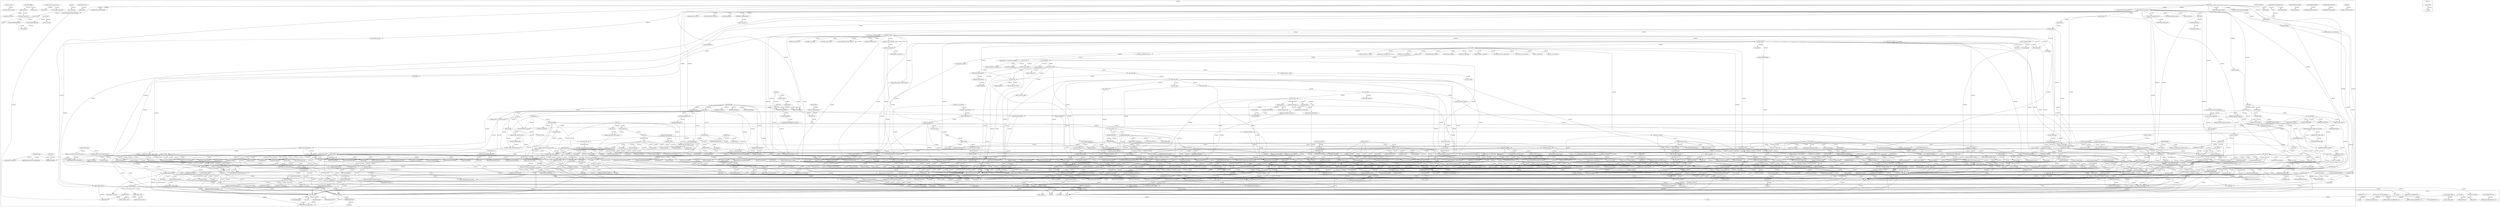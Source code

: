 digraph Callgraph {
  node [shape=ellipse];

  subgraph cluster0 {
    "PortalCleanup" ;
    "IsSharedRelation" ;
    "AtEOXact_RelationCache" ;
    "CommitTransactionCommand" ;
    "reduce_unique_semijoins" ;
    "coerce_type" ;
    "ProcSleep" ;
    "ExecResult" ;
    "tbm_iterate" ;
    "heap_getattr.lto_priv.0" ;
    "make_restrictinfo_internal" ;
    "int4pl" ;
    "pull_varnos_walker.lto_priv.0" ;
    "is_parallel_safe" ;
    "ExecEndIndexScan" ;
    "attnumTypeId" ;
    "ExecInitFunc" ;
    "get_mergejoin_opfamilies" ;
    "ExecInitBitmapHeapScan" ;
    "_bt_checkpage" ;
    "XLogBytePosToEndRecPtr" ;
    "bms_union" ;
    "set_plan_refs" ;
    "get_relation_info" ;
    "pg_utf8_verifystr.lto_priv.0" ;
    "list_free_private.lto_priv.0" ;
    "AllocSetFree" ;
    "ExecProcNodeFirst.lto_priv.0" ;
    "AllocSetDelete" ;
    "fix_expr_common" ;
    "makeColumnRef.lto_priv.0" ;
    "EvalPlanQualEnd" ;
    "detoast_attr" ;
    "bms_is_subset.part.0" ;
    "WALInsertLockAcquire.lto_priv.0" ;
    "ResourceArrayRemove.lto_priv.0" ;
    "slot_getsomeattrs_int" ;
    "ProcessQuery" ;
    "heap_fill_tuple" ;
    "PGSemaphoreUnlock" ;
    "heapam_scan_bitmap_next_tuple.lto_priv.0" ;
    "replace_nestloop_params_mutator" ;
    "LockAcquireExtended" ;
    "MemoryContextResetOnly" ;
    "heap_page_prune_execute" ;
    "fmgr_info_cxt_security.lto_priv.0" ;
    "FastPathUnGrantRelationLock" ;
    "strncpy" ;
    "create_scan_plan" ;
    "tts_buffer_heap_copy_heap_tuple.lto_priv.0" ;
    "ResourceArrayAdd.lto_priv.0" ;
    "_bt_checkkeys" ;
    "ExecTypeFromTLInternal.lto_priv.0" ;
    "ExecFindJunkAttributeInTlist" ;
    "IsTransactionOrTransactionBlock" ;
    "pg_popcount64_fast" ;
    "XLogFlush" ;
    "bms_singleton_member" ;
    "XLogInsertRecord" ;
    "LockBuffer" ;
    "ExecShutdownNode_walker" ;
    "MemoryContextAllocExtended" ;
    "TransactionIdSetTreeStatus" ;
    "strlen" ;
    "transform_MERGE_to_join" ;
    "ExecConditionalAssignProjectionInfo" ;
    "cost_qual_eval_walker.lto_priv.0" ;
    "PageRepairFragmentation" ;
    "estimate_rel_size" ;
    "CreateExecutorState" ;
    "check_mergejoinable" ;
    "LWLockWaitForVar" ;
    "find_coercion_pathway" ;
    "pagetable_insert_hash_internal" ;
    "initStringInfo" ;
    "SimpleLruReadPage" ;
    "string_hash" ;
    "ReleaseAndReadBuffer" ;
    "tts_buffer_heap_init.lto_priv.0" ;
    "XLogRegisterBuffer" ;
    "find_lateral_references" ;
    "CreateCommandTag" ;
    "MultiExecBitmapIndexScan" ;
    "pairingheap_remove" ;
    "LWLockAttemptLock" ;
    "strncmp" ;
    "fetch_upper_rel" ;
    "free_attstatsslot" ;
    "_bt_readnextpage" ;
    "PinBuffer" ;
    "RelationGetNumberOfBlocksInFork" ;
    "CheckCmdReplicaIdentity" ;
    "heap_compute_data_size" ;
    "EvalPlanQual" ;
    "get_typdefault" ;
    "AllocSetGetChunkContext" ;
    "ReleaseSysCache" ;
    "remove_timeout_index" ;
    "ExecStoreBufferHeapTuple" ;
    "ReadyForQuery" ;
    "make_rel_from_joinlist" ;
    "_bt_getrootheight" ;
    "heapam_fetch_row_version.lto_priv.0" ;
    "create_tidscan_paths" ;
    "standard_ExecutorStart" ;
    "charhashfast" ;
    "build_simple_rel" ;
    "query_planner" ;
    "get_row_security_policies" ;
    "coerce_type_typmod.lto_priv.0" ;
    "ReleaseCatCacheList" ;
    "bms_is_member" ;
    "expand_function_arguments" ;
    "max_parallel_hazard_checker" ;
    "socket_putmessage.lto_priv.0" ;
    "SetCurrentStatementStartTimestamp" ;
    "ReceiveSharedInvalidMessages" ;
    "preprocess_function_rtes" ;
    "ReadBuffer_common.lto_priv.0" ;
    "sem_wait" ;
    "finalize_plan.lto_priv.0" ;
    "has_subclass" ;
    "ExecConstraints" ;
    "max_parallel_hazard_walker.lto_priv.0" ;
    "ConditionalLockBufferForCleanup" ;
    "RelationGetIndexRawAttOptions" ;
    "_bt_compare" ;
    "MemoryContextDelete" ;
    "transformStmt" ;
    "namehashfast" ;
    "XLogCheckBufferNeedsBackup" ;
    "secure_read" ;
    "bms_join" ;
    "standard_planner" ;
    "IncrBufferRefCount" ;
    "exec_simple_query.lto_priv.0" ;
    "GetSnapshotData" ;
    "get_expr_width" ;
    "VirtualXactLockTableCleanup" ;
    "create_modifytable_path" ;
    "TransactionIdDidCommit" ;
    "grouping_planner" ;
    "_bt_binsrch" ;
    "add_row_identity_var" ;
    "expression_tree_walker_impl" ;
    "MultiXactIdSetOldestMember" ;
    "btendscan" ;
    "extract_actual_clauses" ;
    "pgstat_count_heap_update" ;
    "create_plan" ;
    "contain_volatile_functions_checker" ;
    "fillRelOptions" ;
    "core_yy_switch_to_buffer" ;
    "CopyTriggerDesc" ;
    "PushActiveSnapshotWithLevel" ;
    "ReadBufferExtended" ;
    "TransactionBlockStatusCode" ;
    "start_xact_command.lto_priv.0" ;
    "canonicalize_ec_expression" ;
    "add_placeholders_to_base_rels" ;
    "ResourceOwnerCreate" ;
    "CheckExprStillValid" ;
    "fix_indexqual_clause" ;
    "exprLocation" ;
    "tbm_begin_iterate" ;
    "hash_seq_init" ;
    "BufferGetLSNAtomic" ;
    "scanner_init" ;
    "parserOpenTable" ;
    "ExecARUpdateTriggers" ;
    "compute_bitmap_pages" ;
    "malloc" ;
    "make_op" ;
    "transformExpressionList" ;
    "ExecIndexScan" ;
    "standard_ExecutorFinish" ;
    "PortalRunMulti" ;
    "tbm_add_tuples" ;
    "build_base_rel_tlists" ;
    "pull_varnos" ;
    "_bt_first" ;
    "func_volatile" ;
    "assign_query_collations_walker.lto_priv.0" ;
    "add_rtes_to_flat_rtable" ;
    "op_input_types" ;
    "FunctionCall2Coll" ;
    "enforce_generic_type_consistency" ;
    "SS_charge_for_initplans" ;
    "create_projection_path" ;
    "memcpy" ;
    "match_clauses_to_index" ;
    "_bt_parallel_done" ;
    "heap_hot_search_buffer" ;
    "memset" ;
    "MakeTransitionCaptureState" ;
    "set_baserel_size_estimates" ;
    "int2hashfast" ;
    "ChoosePortalStrategy" ;
    "makeRangeVar" ;
    "fetch_search_path_array" ;
    "ExecInitExprRec" ;
    "check_log_statement.lto_priv.0" ;
    "deconstruct_jointree" ;
    "disable_timeout" ;
    "ssup_datum_int32_cmp" ;
    "TidQualFromRestrictInfo" ;
    "finalize_primnode.lto_priv.0" ;
    "string_compare" ;
    "check_enable_rls" ;
    "list_copy" ;
    "var_eq_const" ;
    "RelationBuildPublicationDesc" ;
    "LockRelationOid" ;
    "TransactionIdGetStatus" ;
    "_bt_drop_lock_and_maybe_pin" ;
    "setup_simple_rel_arrays" ;
    "get_func_retset" ;
    "checkInsertTargets" ;
    "UnGrantLock.lto_priv.0" ;
    "LockReassignOwner" ;
    "transformLimitClause" ;
    "PlannedStmtRequiresSnapshot" ;
    "lappend_oid" ;
    "bms_difference" ;
    "core_yylex_init" ;
    "btint4cmp" ;
    "tbm_create_pagetable" ;
    "check_stack_depth" ;
    "log" ;
    "heap_fetch" ;
    "UnregisterSnapshotFromOwner" ;
    "btrescan" ;
    "LockRelease" ;
    "PredicateLockTID" ;
    "ExtractReplicaIdentity.lto_priv.0" ;
    "FreeExecutorState" ;
    "use_physical_tlist" ;
    "PageAddItemExtended" ;
    "deconstruct_recurse" ;
    "get_loop_count" ;
    "tts_virtual_clear.lto_priv.0" ;
    "set_rel_consider_parallel" ;
    "clauselist_selectivity_ext" ;
    "has_unique_index" ;
    "index_pages_fetched" ;
    "CleanUpLock.lto_priv.0" ;
    "_bt_getroot" ;
    "CreateExprContextInternal.constprop.0" ;
    "PredicateLockPage" ;
    "ReportChangedGUCOptions" ;
    "list_concat_copy" ;
    "fix_placeholder_input_needed_levels" ;
    "eval_const_expressions_mutator.lto_priv.0" ;
    "fix_scan_expr" ;
    "ExecUpdateEpilogue.isra.0" ;
    "vacuum_delay_point.part.0" ;
    "cost_bitmap_heap_scan" ;
    "reconsider_outer_join_clauses" ;
    "create_indexscan_plan" ;
    "AtCCI_RelationMap" ;
    "bms_add_members" ;
    "WaitOnLock" ;
    "ExecIndexBuildScanKeys" ;
    "exprIsLengthCoercion" ;
    "MarkBufferDirtyHint" ;
    "InvalidateCatalogSnapshotConditionally" ;
    "get_tablespace.lto_priv.0" ;
    "check_log_duration" ;
    "check_functions_in_node" ;
    "PortalDrop" ;
    "query_tree_walker_impl" ;
    "tts_buffer_heap_clear.lto_priv.0" ;
    "compare_path_costs_fuzzily" ;
    "HeapCheckForSerializableConflictOut" ;
    "ExecScanFetch" ;
    "WaitEventSetWait" ;
    "enlarge_list.lto_priv.0" ;
    "is_projection_capable_path" ;
    "btcanreturn" ;
    "palloc0" ;
    "remove_useless_joins" ;
    "object_aclmask.constprop.0" ;
    "HeapTupleSatisfiesUpdate" ;
    "planstate_tree_walker_impl" ;
    "pgstat_get_entry_ref" ;
    "WaitXLogInsertionsToFinish" ;
    "free" ;
    "CommandCounterIncrement.part.0" ;
    "RewriteQuery" ;
    "AfterTriggerEndQuery" ;
    "clause_selectivity_ext" ;
    "heap_insert" ;
    "scanNSItemForColumn" ;
    "cost_index" ;
    "makeRawStmt.lto_priv.0" ;
    "transformReturningList.lto_priv.0" ;
    "make_const" ;
    "make_oper_cache_key" ;
    "get_index_paths" ;
    "ScanKeywords_hash_func.lto_priv.0" ;
    "drain" ;
    "create_plan_recurse" ;
    "ExecInitResult" ;
    "ProcLockWakeup.part.0" ;
    "ExecUpdateAct" ;
    "doNegate.lto_priv.0" ;
    "AllocSetAlloc" ;
    "add_other_rels_to_query" ;
    "CacheInvalidateHeapTuple" ;
    "ExecEndModifyTable" ;
    "table_block_relation_estimate_size" ;
    "ExecUpdate" ;
    "create_seqscan_path" ;
    "ExecInitUpdateProjection" ;
    "ExecIndexAdvanceArrayKeys" ;
    "SearchCatCacheList" ;
    "SysCacheGetAttrNotNull" ;
    "acquire_sample_rows" ;
    "replace_empty_jointree.part.0" ;
    "LWLockQueueSelf" ;
    "ExecBSInsertTriggers" ;
    "ConditionVariableBroadcast" ;
    "heapam_index_fetch_reset.lto_priv.0" ;
    "btbeginscan" ;
    "find_forced_null_var" ;
    "tts_buffer_heap_getsomeattrs.lto_priv.0" ;
    "ExecSetParamPlanMulti" ;
    "pq_sendcountedtext" ;
    "distribute_restrictinfo_to_rels" ;
    "pg_class_aclmask_ext.lto_priv.0" ;
    "sem_post" ;
    "RemoveLocalLock.lto_priv.0" ;
    "IndexNext" ;
    "preprocess_targetlist" ;
    "matchLocks.lto_priv.0" ;
    "can_coerce_type" ;
    "ResourceOwnerDelete" ;
    "pgstat_report_query_id" ;
    "SetupLockInTable.lto_priv.0" ;
    "lappend_int" ;
    "bms_make_singleton" ;
    "coerce_to_boolean" ;
    "set_ps_display_remove_suffix" ;
    "fix_scan_expr_walker" ;
    "add_vars_to_targetlist" ;
    "add_rte_to_flat_rtable" ;
    "strlcpy" ;
    "extract_restriction_or_clauses" ;
    "heap_beginscan" ;
    "transformAssignedExpr" ;
    "heapam_index_fetch_begin.lto_priv.0" ;
    "secure_raw_read" ;
    "UtilityReturnsTuples" ;
    "get_typavgwidth" ;
    "limit_needed" ;
    "find_oper_cache_entry" ;
    "ExecEndBitmapHeapScan" ;
    "nameeqfast" ;
    "_bt_search" ;
    "table_open" ;
    "pairingheap_add" ;
    "transformFromClause" ;
    "CatalogCacheComputeHashValue.lto_priv.0" ;
    "tts_buffer_heap_release.lto_priv.0" ;
    "LockTuple" ;
    "InitResultRelInfo" ;
    "attnameAttNum" ;
    "uint32_hash" ;
    "set_rel_width" ;
    "LWLockWaitListLock.lto_priv.0" ;
    "pull_varattnos_walker.lto_priv.0" ;
    "ExprEvalPushStep" ;
    "ssup_datum_signed_cmp" ;
    "RelationGetIndexAttOptions" ;
    "subquery_planner" ;
    "func_parallel" ;
    "ExecResetTupleTable" ;
    "ExecInitIndexScan" ;
    "pull_varattnos" ;
    "distribute_qual_to_rels" ;
    "get_attavgwidth" ;
    "copyObjectImpl" ;
    "lappend" ;
    "pq_getbytes" ;
    "ExecBuildProjectionInfo" ;
    "send" ;
    "heap_form_tuple" ;
    "transformExprRecurse.lto_priv.0" ;
    "LWLockDequeueSelf" ;
    "transformColumnRef" ;
    "assign_collations_walker.lto_priv.0" ;
    "superuser_arg" ;
    "int4hashfast" ;
    "downcase_identifier" ;
    "ExecFetchSlotHeapTuple" ;
    "add_row_identity_columns" ;
    "makeSimpleA_Expr" ;
    "HeapTupleSatisfiesVacuumHorizon" ;
    "compare_rows" ;
    "enable_timeout_after" ;
    "ProcArrayEndTransaction" ;
    "BuildIndexInfo" ;
    "ProcessClientReadInterrupt" ;
    "SetLatch" ;
    "contain_volatile_functions_walker.lto_priv.0" ;
    "cost_bitmap_tree_node" ;
    "heapam_slot_callbacks.lto_priv.0" ;
    "set_cheapest" ;
    "FunctionCall4Coll" ;
    "ExecPushExprSetupSteps" ;
    "BitmapHeapNext" ;
    "MakeTupleTableSlot" ;
    "match_index_to_operand" ;
    "flush_ps_display" ;
    "expression_returns_set_walker.lto_priv.0" ;
    "UnpinBuffer.lto_priv.0" ;
    "TransactionIdSetPageStatusInternal" ;
    "CopySnapshot.lto_priv.0" ;
    "btgettuple" ;
    "ProcessClientWriteInterrupt" ;
    "bms_del_members" ;
    "bms_add_member" ;
    "RelnameGetRelid" ;
    "examine_variable" ;
    "simplify_function" ;
    "FileSize" ;
    "new_list.lto_priv.0" ;
    "hash_seq_search" ;
    "heap_page_prune_opt" ;
    "transformOptionalSelectInto.lto_priv.0" ;
    "makeConst" ;
    "bms_copy" ;
    "XidInMVCCSnapshot" ;
    "heapam_scan_bitmap_next_block.lto_priv.0" ;
    "list_concat" ;
    "MemoryContextAllocZero" ;
    "SS_identify_outer_params" ;
    "pg_comp_crc32c_sse42" ;
    "create_index_paths" ;
    "tts_virtual_init.lto_priv.0" ;
    "heapam_index_fetch_tuple.lto_priv.0" ;
    "ExecBSUpdateTriggers" ;
    "ExecStorePinnedBufferHeapTuple" ;
    "PortalRunUtility" ;
    "CheckVarSlotCompatibility.part.0.isra.0" ;
    "convert_saop_to_hashed_saop_walker.lto_priv.0" ;
    "enable_timeout.lto_priv.0" ;
    "GlobalVisTestFor" ;
    "get_restriction_variable" ;
    "get_relids_in_jointree" ;
    "pgstat_report_activity" ;
    "markRTEForSelectPriv.lto_priv.0" ;
    "makeIndexInfo" ;
    "PostgresMain" ;
    "XLogRegisterBufData" ;
    "pg_parse_query" ;
    "AllocSetContextCreateInternal" ;
    "make_one_rel" ;
    "TransactionIdSetStatusBit" ;
    "core_yylex" ;
    "heap_lock_tuple" ;
    "__errno_location" ;
    "compute_new_xmax_infomask" ;
    "_bt_next" ;
    "tts_virtual_release.lto_priv.0" ;
    "ExecOpenIndices" ;
    "heapam_tuple_update.lto_priv.0" ;
    "expression_tree_mutator_impl" ;
    "_bt_moveright" ;
    "build_index_paths" ;
    "getBaseTypeAndTypmod" ;
    "set_ps_display_suffix" ;
    "core_yy_scan_buffer" ;
    "RelationGetStatExtList" ;
    "ReservePrivateRefCountEntry.lto_priv.0" ;
    "SlruSelectLRUPage" ;
    "create_index_path" ;
    "XLogInsert" ;
    "_equalList" ;
    "ExecScan" ;
    "UpdateXmaxHintBits" ;
    "TidQualFromRestrictInfoList" ;
    "pg_qsort" ;
    "bms_del_member" ;
    "range_table_entry_walker_impl" ;
    "printtup_shutdown.lto_priv.0" ;
    "hash_search_with_hash_value" ;
    "makeIntConst.lto_priv.0" ;
    "CreatePortal" ;
    "tbm_get_pageentry" ;
    "PopActiveSnapshot" ;
    "internal_flush" ;
    "generate_bitmap_or_paths" ;
    "raw_parser" ;
    "_bt_steppage" ;
    "set_rel_pathlist" ;
    "is_redundant_with_indexclauses" ;
    "SIGetDataEntries" ;
    "read" ;
    "StartTransactionCommand" ;
    "add_path" ;
    "IsBinaryTidClause" ;
    "add_base_rels_to_query" ;
    "compare_scalars" ;
    "add_eq_member.lto_priv.0" ;
    "DeconstructQualifiedName" ;
    "buildNSItemFromTupleDesc" ;
    "choose_bitmap_and" ;
    "MemoryContextReset" ;
    "set_rel_size" ;
    "extract_update_targetlist_colnos" ;
    "pq_getmessage" ;
    "btcostestimate" ;
    "standard_ExecutorRun" ;
    "LockReassignCurrentOwner" ;
    "MemoryContextAllocZeroAligned" ;
    "coerce_to_target_type" ;
    "genericcostestimate" ;
    "SysCacheGetAttr" ;
    "markNullableIfNeeded" ;
    "ReleaseCatCache" ;
    "pg_strtoint32_safe" ;
    "tbm_free" ;
    "pq_getmsgend" ;
    "heapam_index_fetch_end.lto_priv.0" ;
    "exprCollation" ;
    "RegisterSnapshotOnOwner" ;
    "pgstat_init_relation" ;
    "transformTargetEntry" ;
    "ExecInitQual" ;
    "table_block_relation_size" ;
    "RangeVarGetRelidExtended" ;
    "pg_ulltoa_n.part.0" ;
    "IsAbortedTransactionBlockState" ;
    "set_opfuncid" ;
    "WALInsertLockRelease.lto_priv.0" ;
    "index_beginscan_internal.lto_priv.0" ;
    "SendRowDescriptionMessage" ;
    "pg_plan_query" ;
    "PortalRun" ;
    "IndexRecheck" ;
    "pull_var_clause_walker.lto_priv.0" ;
    "expr_setup_walker" ;
    "base_yyparse" ;
    "preprocess_qual_conditions" ;
    "op_mergejoinable" ;
    "check_indirection.lto_priv.0" ;
    "RelationPutHeapTuple" ;
    "set_ps_display_with_len" ;
    "add_function_cost" ;
    "fix_indexqual_operand" ;
    "ExecEvalSysVar" ;
    "SearchCatCacheInternal.lto_priv.0" ;
    "memmove" ;
    "PageGetHeapFreeSpace" ;
    "socket_flush.lto_priv.0" ;
    "process_equivalence" ;
    "setTargetTable" ;
    "ExecUpdatePrologue" ;
    "compute_scalar_stats.lto_priv.0" ;
    "XLogRegisterData" ;
    "TransactionLogFetch" ;
    "BuildQueryCompletionString" ;
    "ExecGetRangeTableRelation" ;
    "ReleaseBuffer" ;
    "ExecOpenScanRelation" ;
    "RelationGetIndexScan" ;
    "colNameToVar" ;
    "TransactionIdIsCurrentTransactionId" ;
    "transformTargetList" ;
    "expand_insert_targetlist" ;
    "chareqfast" ;
    "palloc" ;
    "GrantLockLocal.lto_priv.0" ;
    "ExecCloseResultRelations" ;
    "XLogBeginInsert" ;
    "pgstat_prep_pending_entry" ;
    "ShutdownExprContext.lto_priv.0" ;
    "ResourceArrayEnlarge.part.0.lto_priv.0" ;
    "make_fn_arguments" ;
    "pg_rewrite_query" ;
    "_bt_fix_scankey_strategy" ;
    "GetTransactionSnapshot" ;
    "free_parsestate" ;
    "create_bitmap_heap_path" ;
    "addRangeTableEntry" ;
    "get_cheapest_fractional_path" ;
    "apply_tlist_labeling" ;
    "__memcpy_chk" ;
    "ScanKeywordLookup" ;
    "bms_equal.part.0" ;
    "ExecReadyExpr" ;
    "mdnblocks" ;
    "fireRIRrules.lto_priv.0" ;
    "eqsel" ;
    "index_getnext_tid" ;
    "distribute_row_identity_vars" ;
    "heap_getattr" ;
    "transformInsertRow" ;
    "XactLockTableWait" ;
    "_bt_metaversion" ;
    "standard_qp_callback.lto_priv.0" ;
    "scanRTEForColumn.isra.0" ;
    "find_duplicate_ors.lto_priv.0" ;
    "buildRelationAliases" ;
    "tts_buffer_heap_materialize.lto_priv.0" ;
    "ExecShutdownNode_walker.part.0.lto_priv.0" ;
    "make_ands_implicit" ;
    "exprSetInputCollation" ;
    "EvalPlanQualBegin" ;
    "MarkBufferDirty" ;
    "CreateDestReceiver" ;
    "index_endscan" ;
    "table_slot_create" ;
    "apply_scanjoin_target_to_paths.lto_priv.0" ;
    "RelationClose" ;
    "ExecASUpdateTriggers" ;
    "extract_nonindex_conditions" ;
    "AllocSetReset" ;
    "HeapTupleHeaderAdjustCmax" ;
    "fill_val" ;
    "check_index_predicates" ;
    "CreateQueryDesc" ;
    "SearchSysCacheList" ;
    "get_quals_from_indexclauses" ;
    "LockCheckConflicts" ;
    "restriction_selectivity" ;
    "index_rescan" ;
    "tbm_comparator" ;
    "ExecInterpExprStillValid" ;
    "pull_up_subqueries_recurse.lto_priv.0" ;
    "base_yylex" ;
    "merge_collation_state.part.0" ;
    "rewriteTargetListIU.lto_priv.0" ;
    "addRangeTableEntryForRelation" ;
    "equal" ;
    "RelationGetIndexList" ;
    "QueryRewrite" ;
    "printtup_destroy.lto_priv.0" ;
    "get_attstatsslot" ;
    "CheckValidResultRel" ;
    "make_restrictinfo" ;
    "RelationIdGetRelation" ;
    "gettimeofday" ;
    "standard_ExecutorEnd" ;
    "ComputeXidHorizons.lto_priv.0" ;
    "pstrdup" ;
    "relation_excluded_by_constraints" ;
    "set_pathtarget_cost_width" ;
    "getRTEPermissionInfo" ;
    "ExecInitNode" ;
    "ExecInterpExpr" ;
    "oper" ;
    "order_qual_clauses.lto_priv.0" ;
    "new_head_cell.lto_priv.0" ;
    "transformAExprOp" ;
    "ExecComputeSlotInfo.isra.0" ;
    "PortalStart" ;
    "GetXLogBuffer.lto_priv.0" ;
    "list_make1_impl" ;
    "_bt_saveitem" ;
    "TransactionIdSetPageStatus" ;
    "initscan" ;
    "RelationGetIndexExpressions" ;
    "tag_hash" ;
    "parse_analyze_fixedparams" ;
    "int4eq" ;
    "CommitTransaction.lto_priv.0" ;
    "__sigsetjmp" ;
    "index_other_operands_eval_cost" ;
    "HeapTupleIsSurelyDead" ;
    "heapam_scan_analyze_next_tuple.lto_priv.0" ;
    "LockBufHdr" ;
    "hash_seq_term" ;
    "pg_analyze_and_rewrite_fixedparams" ;
    "standard_ProcessUtility" ;
    "list_delete_nth_cell" ;
    "make_pathtarget_from_tlist" ;
    "heap_update" ;
    "RelationGetIndexPredicate" ;
    "LockReleaseAll" ;
    "RelationGetIndexAttrBitmap" ;
    "_bt_readpage" ;
    "heap_copytuple" ;
    "index_fetch_heap" ;
    "TupleDescInitEntry" ;
    "btgetbitmap" ;
    "CheckForSerializableConflictIn" ;
    "ExecModifyTable" ;
    "ResourceOwnerReleaseInternal.lto_priv.0" ;
    "ensure_tabstat_xact_level.lto_priv.0" ;
    "LWLockRelease" ;
    "ExecInitResultRelation" ;
    "int2eqfast" ;
    "TransactionIdIsInProgress" ;
    "get_baserel_parampathinfo" ;
    "makeSQLValueFunction.lto_priv.0" ;
    "compare_pathkeys" ;
    "SimpleLruReadPage_ReadOnly" ;
    "GetPrivateRefCountEntry.lto_priv.0" ;
    "ExecBuildUpdateProjection" ;
    "qsort_interruptible" ;
    "AbortStrongLockAcquire" ;
    "exprSetCollation" ;
    "recomputeNamespacePath" ;
    "LWLockConditionalAcquire" ;
    "generate_base_implied_equalities" ;
    "pgstat_get_xact_stack_level" ;
    "ExecCheckPlanOutput.isra.0" ;
    "XLogNeedsFlush" ;
    "core_yyensure_buffer_stack" ;
    "AtEOXact_Inval" ;
    "build_path_tlist" ;
    "compactify_tuples" ;
    "match_clause_to_index.part.0" ;
    "exprTypmod" ;
    "_bt_preprocess_keys" ;
    "transformUpdateTargetList" ;
    "get_op_opfamily_properties" ;
    "cost_seqscan" ;
    "ExecEndNode.part.0" ;
    "heap_page_prune" ;
    "MemoryContextAlloc" ;
    "make_pathkeys_for_sortclauses_extended" ;
    "ExecCheckPermissions" ;
    "heapam_tuple_lock.lto_priv.0" ;
    "enlargeStringInfo" ;
    "ExecInitModifyTable" ;
    "relation_open" ;
    "pq_getmsgstring" ;
    "add_predicate_to_index_quals" ;
    "set_ps_display.lto_priv.0.lto_priv.0" ;
    "set_plan_references" ;
    "exprType" ;
    "LWLockAcquire" ;
    "eqsel_internal" ;
    "internal_putbytes.lto_priv.0" ;
    "match_foreign_keys_to_quals" ;
    "tts_virtual_materialize.lto_priv.0" ;
    "index_getprocinfo" ;
    "pg_plan_queries" ;
    "std_fetch_func" ;
    "HeapTupleHeaderAdvanceConflictHorizon" ;
    "HeapTupleSatisfiesVisibility" ;
    "int4eqfast" ;
    "preprocess_expression" ;
    "pg_detoast_datum_copy" ;
    "pg_any_to_server" ;
    "heapam_estimate_rel_size.lto_priv.0" ;
    "secure_write" ;
    "strcmp" ;
    label = "postgres";
  }

  subgraph cluster1 {
    "malloc" ;
    "sem_wait@@GLIBC_2.34" ;
    "do_futex_wait.constprop.0" ;
    "__GI___strlcpy" ;
    "unlink_chunk.isra.0" ;
    "strlen" ;
    "pthread_testcancel@@GLIBC_2.34" ;
    "alloc_perturb" ;
    "_pthread_cleanup_push@@GLIBC_2.34" ;
    "_int_free_create_chunk" ;
    "_int_malloc" ;
    "_int_free" ;
    "_int_free_merge_chunk" ;
    "__memmove_avx_unaligned_erms" ;
    "__memcmp_avx2_movbe" ;
    "__new_sem_wait_slow64.constprop.0" ;
    "memcpy@@GLIBC_2.14" ;
    "_pthread_cleanup_pop@GLIBC_2.2.5" ;
    "cfree@GLIBC_2.2.5" ;
    label = "libc.so.6";
  }

  subgraph cluster2 {
    "__scalbn" ;
    "__wrap_scalbn" ;
    label = "libm.so.6";
  }

     "HeapTupleSatisfiesVisibility" -> "XidInMVCCSnapshot"  [ label = 0.114300 ];
     "heap_hot_search_buffer" -> "HeapTupleSatisfiesVisibility"  [ label = 0.113100 ];
     "heap_hot_search_buffer" -> "HeapCheckForSerializableConflictOut"  [ label = 0.109000 ];
     "palloc" -> "AllocSetAlloc"  [ label = 0.027000 ];
     "LWLockAcquire" -> "LWLockAttemptLock"  [ label = 0.017600 ];
     "MemoryContextAllocZeroAligned" -> "memset"  [ label = 0.016000 ];
     "MemoryContextAllocZeroAligned" -> "AllocSetAlloc"  [ label = 0.015900 ];
     "hash_search_with_hash_value" -> "__memcmp_avx2_movbe"  [ label = 0.014000 ];
     "heap_page_prune" -> "HeapTupleSatisfiesVacuumHorizon"  [ label = 0.008700 ];
     "CatalogCacheComputeHashValue.lto_priv.0" -> "int4hashfast"  [ label = 0.008200 ];
     "SearchCatCacheInternal.lto_priv.0" -> "int4eqfast"  [ label = 0.008100 ];
     "palloc0" -> "AllocSetAlloc"  [ label = 0.007600 ];
     "SearchCatCacheInternal.lto_priv.0" -> "ResourceArrayAdd.lto_priv.0"  [ label = 0.006800 ];
     "SearchCatCacheInternal.lto_priv.0" -> "CatalogCacheComputeHashValue.lto_priv.0"  [ label = 0.006700 ];
     "ReleaseCatCache" -> "ResourceArrayRemove.lto_priv.0"  [ label = 0.006600 ];
     "base_yylex" -> "core_yylex"  [ label = 0.006500 ];
     "base_yyparse" -> "base_yylex"  [ label = 0.006400 ];
     "lappend" -> "palloc"  [ label = 0.005900 ];
     "heap_hot_search_buffer" -> "HeapTupleIsSurelyDead"  [ label = 0.004700 ];
     "MemoryContextAlloc" -> "AllocSetAlloc"  [ label = 0.004100 ];
     "ReadBuffer_common.lto_priv.0" -> "LWLockRelease"  [ label = 0.003900 ];
     "PinBuffer" -> "ResourceArrayAdd.lto_priv.0"  [ label = 0.003900 ];
     "PinBuffer" -> "GetPrivateRefCountEntry.lto_priv.0"  [ label = 0.003800 ];
     "ReadBuffer_common.lto_priv.0" -> "PinBuffer"  [ label = 0.003800 ];
     "ReadBuffer_common.lto_priv.0" -> "hash_search_with_hash_value"  [ label = 0.003500 ];
     "ReadBuffer_common.lto_priv.0" -> "tag_hash"  [ label = 0.003400 ];
     "ReadBuffer_common.lto_priv.0" -> "LWLockAcquire"  [ label = 0.003400 ];
     "ReadBufferExtended" -> "ReadBuffer_common.lto_priv.0"  [ label = 0.003400 ];
     "UnpinBuffer.lto_priv.0" -> "ResourceArrayRemove.lto_priv.0"  [ label = 0.003200 ];
     "UnpinBuffer.lto_priv.0" -> "GetPrivateRefCountEntry.lto_priv.0"  [ label = 0.003200 ];
     "TransactionIdIsInProgress" -> "TransactionIdIsCurrentTransactionId"  [ label = 0.003100 ];
     "TransactionIdIsInProgress" -> "LWLockAcquire"  [ label = 0.003000 ];
     "ScanKeywordLookup" -> "ScanKeywords_hash_func.lto_priv.0"  [ label = 0.002900 ];
     "ScanKeywordLookup" -> "strlen"  [ label = 0.002800 ];
     "core_yylex" -> "ScanKeywordLookup"  [ label = 0.002800 ];
     "RemoveLocalLock.lto_priv.0" -> "hash_search_with_hash_value"  [ label = 0.002700 ];
     "RemoveLocalLock.lto_priv.0" -> "tag_hash"  [ label = 0.002700 ];
     "RemoveLocalLock.lto_priv.0" -> "AllocSetFree"  [ label = 0.002600 ];
     "LockAcquireExtended" -> "tag_hash"  [ label = 0.002500 ];
     "fix_scan_expr_walker" -> "fix_expr_common"  [ label = 0.002400 ];
     "_bt_compare" -> "FunctionCall2Coll"  [ label = 0.002300 ];
     "FunctionCall2Coll" -> "btint4cmp"  [ label = 0.002300 ];
     "CleanUpLock.lto_priv.0" -> "hash_search_with_hash_value"  [ label = 0.002300 ];
     "LockAcquireExtended" -> "LWLockRelease"  [ label = 0.002200 ];
     "_bt_binsrch" -> "_bt_compare"  [ label = 0.002200 ];
     "hash_search_with_hash_value" -> "__memmove_avx_unaligned_erms"  [ label = 0.002100 ];
     "LockRelease" -> "hash_search_with_hash_value"  [ label = 0.002000 ];
     "LockRelease" -> "tag_hash"  [ label = 0.002000 ];
     "LockRelease" -> "LWLockRelease"  [ label = 0.001900 ];
     "LockRelease" -> "RemoveLocalLock.lto_priv.0"  [ label = 0.001900 ];
     "heap_fetch" -> "HeapTupleSatisfiesVisibility"  [ label = 0.001900 ];
     "heap_fetch" -> "LWLockAcquire"  [ label = 0.001900 ];
     "LockRelease" -> "CleanUpLock.lto_priv.0"  [ label = 0.001900 ];
     "LockRelease" -> "UnGrantLock.lto_priv.0"  [ label = 0.001900 ];
     "expression_tree_walker_impl" -> "fix_scan_expr_walker"  [ label = 0.001900 ];
     "flush_ps_display" -> "memset"  [ label = 0.001800 ];
     "LockRelease" -> "LWLockAcquire"  [ label = 0.001800 ];
     "query_tree_walker_impl" -> "assign_query_collations_walker.lto_priv.0"  [ label = 0.001800 ];
     "expression_tree_walker_impl" -> "expr_setup_walker"  [ label = 0.001800 ];
     "XactLockTableWait" -> "TransactionIdIsInProgress"  [ label = 0.001700 ];
     "bms_add_member" -> "palloc0"  [ label = 0.001700 ];
     "XactLockTableWait" -> "LockRelease"  [ label = 0.001600 ];
     "RelationClose" -> "ResourceArrayRemove.lto_priv.0"  [ label = 0.001600 ];
     "SetupLockInTable.lto_priv.0" -> "hash_search_with_hash_value"  [ label = 0.001600 ];
     "expression_tree_mutator_impl" -> "palloc"  [ label = 0.001600 ];
     "RelationIdGetRelation" -> "hash_search_with_hash_value"  [ label = 0.001600 ];
     "heap_fetch" -> "LWLockRelease"  [ label = 0.001600 ];
     "heapam_tuple_lock.lto_priv.0" -> "ReleaseBuffer"  [ label = 0.001600 ];
     "heap_fetch" -> "ReadBufferExtended"  [ label = 0.001600 ];
     "heap_fetch" -> "HeapCheckForSerializableConflictOut"  [ label = 0.001600 ];
     "downcase_identifier" -> "palloc"  [ label = 0.001500 ];
     "RelationIdGetRelation" -> "uint32_hash"  [ label = 0.001500 ];
     "RelationIdGetRelation" -> "ResourceArrayAdd.lto_priv.0"  [ label = 0.001500 ];
     "relation_open" -> "pgstat_init_relation"  [ label = 0.001500 ];
     "relation_open" -> "RelationIdGetRelation"  [ label = 0.001500 ];
     "core_yylex" -> "downcase_identifier"  [ label = 0.001500 ];
     "finalize_plan.lto_priv.0" -> "finalize_primnode.lto_priv.0"  [ label = 0.001400 ];
     "WaitOnLock" -> "set_ps_display_remove_suffix"  [ label = 0.001400 ];
     "ProcSleep" -> "GrantLockLocal.lto_priv.0"  [ label = 0.001400 ];
     "LockAcquireExtended" -> "hash_search_with_hash_value"  [ label = 0.001400 ];
     "PinBuffer" -> "ReservePrivateRefCountEntry.lto_priv.0"  [ label = 0.001400 ];
     "expression_tree_mutator_impl" -> "eval_const_expressions_mutator.lto_priv.0"  [ label = 0.001400 ];
     "base_yyparse" -> "MemoryContextAllocZeroAligned"  [ label = 0.001400 ];
     "HeapTupleSatisfiesVisibility" -> "TransactionIdIsCurrentTransactionId"  [ label = 0.001300 ];
     "max_parallel_hazard_walker.lto_priv.0" -> "check_functions_in_node"  [ label = 0.001300 ];
     "LockAcquireExtended" -> "LWLockAcquire"  [ label = 0.001300 ];
     "heapam_tuple_lock.lto_priv.0" -> "heap_fetch"  [ label = 0.001300 ];
     "TransactionIdIsInProgress" -> "LWLockRelease"  [ label = 0.001300 ];
     "socket_putmessage.lto_priv.0" -> "internal_putbytes.lto_priv.0"  [ label = 0.001300 ];
     "internal_putbytes.lto_priv.0" -> "memcpy"  [ label = 0.001300 ];
     "assign_collations_walker.lto_priv.0" -> "merge_collation_state.part.0"  [ label = 0.001300 ];
     "expression_tree_mutator_impl" -> "lappend"  [ label = 0.001300 ];
     "ExecInitExprRec" -> "ExprEvalPushStep"  [ label = 0.001300 ];
     "XLogInsert" -> "pg_comp_crc32c_sse42"  [ label = 0.001200 ];
     "makeSimpleA_Expr" -> "MemoryContextAllocZeroAligned"  [ label = 0.001200 ];
     "list_make1_impl" -> "palloc"  [ label = 0.001200 ];
     "base_yyparse" -> "list_make1_impl"  [ label = 0.001200 ];
     "XLogInsertRecord" -> "memcpy"  [ label = 0.001200 ];
     "SearchCatCacheInternal.lto_priv.0" -> "chareqfast"  [ label = 0.001200 ];
     "set_plan_refs" -> "fix_scan_expr"  [ label = 0.001200 ];
     "HeapTupleSatisfiesVisibility" -> "TransactionIdIsInProgress"  [ label = 0.001200 ];
     "makeColumnRef.lto_priv.0" -> "MemoryContextAllocZeroAligned"  [ label = 0.001200 ];
     "LWLockRelease" -> "LWLockWaitListLock.lto_priv.0"  [ label = 0.001100 ];
     "scanRTEForColumn.isra.0" -> "strcmp"  [ label = 0.001100 ];
     "LockAcquireExtended" -> "MemoryContextAlloc"  [ label = 0.001100 ];
     "get_relation_info" -> "palloc"  [ label = 0.001100 ];
     "expression_tree_walker_impl" -> "finalize_primnode.lto_priv.0"  [ label = 0.001100 ];
     "CatalogCacheComputeHashValue.lto_priv.0" -> "charhashfast"  [ label = 0.001100 ];
     "heap_update" -> "bms_add_members"  [ label = 0.001100 ];
     "subquery_planner" -> "preprocess_expression"  [ label = 0.001100 ];
     "LockAcquireExtended" -> "GrantLockLocal.lto_priv.0"  [ label = 0.001000 ];
     "ResourceArrayEnlarge.part.0.lto_priv.0" -> "MemoryContextAlloc"  [ label = 0.001000 ];
     "ResourceOwnerDelete" -> "AllocSetFree"  [ label = 0.001000 ];
     "ExecBuildProjectionInfo" -> "ExprEvalPushStep"  [ label = 0.001000 ];
     "__new_sem_wait_slow64.constprop.0" -> "_pthread_cleanup_pop@GLIBC_2.2.5"  [ label = 0.001000 ];
     "list_copy" -> "memcpy"  [ label = 0.001000 ];
     "heapam_index_fetch_tuple.lto_priv.0" -> "heap_hot_search_buffer"  [ label = 0.001000 ];
     "new_list.lto_priv.0" -> "palloc"  [ label = 0.001000 ];
     "heap_page_prune_opt" -> "GlobalVisTestFor"  [ label = 0.001000 ];
     "MemoryContextAllocZero" -> "AllocSetAlloc"  [ label = 0.000900 ];
     "assign_collations_walker.lto_priv.0" -> "expression_tree_walker_impl"  [ label = 0.000900 ];
     "list_copy" -> "new_list.lto_priv.0"  [ label = 0.000900 ];
     "expression_tree_walker_impl" -> "convert_saop_to_hashed_saop_walker.lto_priv.0"  [ label = 0.000900 ];
     "heapam_index_fetch_tuple.lto_priv.0" -> "LWLockAcquire"  [ label = 0.000900 ];
     "heap_hot_search_buffer" -> "GlobalVisTestFor"  [ label = 0.000900 ];
     "expression_tree_walker_impl" -> "max_parallel_hazard_walker.lto_priv.0"  [ label = 0.000900 ];
     "PGSemaphoreUnlock" -> "sem_post"  [ label = 0.000900 ];
     "LWLockRelease" -> "PGSemaphoreUnlock"  [ label = 0.000900 ];
     "heap_fetch" -> "PredicateLockTID"  [ label = 0.000900 ];
     "table_open" -> "relation_open"  [ label = 0.000900 ];
     "_bt_checkkeys" -> "FunctionCall2Coll"  [ label = 0.000900 ];
     "scanner_init" -> "palloc"  [ label = 0.000900 ];
     "FunctionCall2Coll" -> "int4eq"  [ label = 0.000900 ];
     "core_yylex" -> "pg_strtoint32_safe"  [ label = 0.000900 ];
     "SearchCatCacheInternal.lto_priv.0" -> "int2eqfast"  [ label = 0.000900 ];
     "ExecInitFunc" -> "palloc0"  [ label = 0.000900 ];
     "_bt_readpage" -> "_bt_checkkeys"  [ label = 0.000800 ];
     "get_tablespace.lto_priv.0" -> "hash_search_with_hash_value"  [ label = 0.000800 ];
     "LockReleaseAll" -> "hash_seq_search"  [ label = 0.000800 ];
     "makeIntConst.lto_priv.0" -> "MemoryContextAllocZeroAligned"  [ label = 0.000800 ];
     "LockAcquireExtended" -> "SetupLockInTable.lto_priv.0"  [ label = 0.000800 ];
     "base_yyparse" -> "makeIntConst.lto_priv.0"  [ label = 0.000800 ];
     "heapam_index_fetch_tuple.lto_priv.0" -> "heap_page_prune_opt"  [ label = 0.000800 ];
     "get_tablespace.lto_priv.0" -> "uint32_hash"  [ label = 0.000800 ];
     "finalize_plan.lto_priv.0" -> "bms_add_members"  [ label = 0.000800 ];
     "PortalDrop" -> "ResourceOwnerReleaseInternal.lto_priv.0"  [ label = 0.000800 ];
     "CatalogCacheComputeHashValue.lto_priv.0" -> "int2hashfast"  [ label = 0.000800 ];
     "MakeTupleTableSlot" -> "palloc0"  [ label = 0.000800 ];
     "heap_page_prune" -> "HeapTupleHeaderAdvanceConflictHorizon"  [ label = 0.000800 ];
     "attnameAttNum" -> "strncmp"  [ label = 0.000800 ];
     "bms_add_members" -> "memcpy"  [ label = 0.000800 ];
     "bms_add_members" -> "palloc"  [ label = 0.000800 ];
     "ExecBuildUpdateProjection" -> "ExprEvalPushStep"  [ label = 0.000800 ];
     "heap_fill_tuple" -> "fill_val"  [ label = 0.000800 ];
     "heap_update" -> "heap_getattr"  [ label = 0.000800 ];
     "string_hash" -> "strlen"  [ label = 0.000800 ];
     "heap_update" -> "RelationGetIndexAttrBitmap"  [ label = 0.000800 ];
     "cfree@GLIBC_2.2.5" -> "_int_free"  [ label = 0.000800 ];
     "malloc" -> "_int_malloc"  [ label = 0.000800 ];
     "drain" -> "read"  [ label = 0.000700 ];
     "disable_timeout" -> "remove_timeout_index"  [ label = 0.000700 ];
     "ExecInterpExprStillValid" -> "CheckExprStillValid"  [ label = 0.000700 ];
     "_bt_readpage" -> "_bt_saveitem"  [ label = 0.000700 ];
     "WaitEventSetWait" -> "drain"  [ label = 0.000700 ];
     "AllocSetAlloc" -> "malloc"  [ label = 0.000700 ];
     "ProcSleep" -> "disable_timeout"  [ label = 0.000700 ];
     "PopActiveSnapshot" -> "AllocSetFree"  [ label = 0.000700 ];
     "ProcSleep" -> "LWLockAcquire"  [ label = 0.000700 ];
     "set_plan_refs" -> "set_plan_refs"  [ label = 0.000700 ];
     "LockRelationOid" -> "LockAcquireExtended"  [ label = 0.000700 ];
     "heapam_index_fetch_tuple.lto_priv.0" -> "ReleaseAndReadBuffer"  [ label = 0.000700 ];
     "LockRelationOid" -> "IsSharedRelation"  [ label = 0.000700 ];
     "slot_getsomeattrs_int" -> "tts_buffer_heap_getsomeattrs.lto_priv.0"  [ label = 0.000700 ];
     "ExecPushExprSetupSteps" -> "ExecComputeSlotInfo.isra.0"  [ label = 0.000700 ];
     "exec_simple_query.lto_priv.0" -> "start_xact_command.lto_priv.0"  [ label = 0.000700 ];
     "bms_make_singleton" -> "palloc0"  [ label = 0.000700 ];
     "heap_update" -> "AllocSetFree"  [ label = 0.000700 ];
     "contain_volatile_functions_walker.lto_priv.0" -> "check_functions_in_node"  [ label = 0.000700 ];
     "heap_lock_tuple" -> "LWLockAcquire"  [ label = 0.000700 ];
     "index_fetch_heap" -> "heapam_index_fetch_tuple.lto_priv.0"  [ label = 0.000700 ];
     "ProcLockWakeup.part.0" -> "LockCheckConflicts"  [ label = 0.000700 ];
     "index_getnext_tid" -> "btgettuple"  [ label = 0.000700 ];
     "qsort_interruptible" -> "compare_scalars"  [ label = 0.000700 ];
     "ExecTypeFromTLInternal.lto_priv.0" -> "exprCollation"  [ label = 0.000700 ];
     "qsort_interruptible" -> "compare_rows"  [ label = 0.000700 ];
     "btcostestimate" -> "SearchCatCacheInternal.lto_priv.0"  [ label = 0.000700 ];
     "LockAcquireExtended" -> "LockCheckConflicts"  [ label = 0.000700 ];
     "base_yyparse" -> "lappend"  [ label = 0.000700 ];
     "ExecBuildProjectionInfo" -> "ReleaseCatCache"  [ label = 0.000700 ];
     "ExecBuildUpdateProjection" -> "bms_is_member"  [ label = 0.000700 ];
     "LockReleaseAll" -> "RemoveLocalLock.lto_priv.0"  [ label = 0.000700 ];
     "makeColumnRef.lto_priv.0" -> "palloc"  [ label = 0.000700 ];
     "LockReleaseAll" -> "FastPathUnGrantRelationLock"  [ label = 0.000600 ];
     "makeSimpleA_Expr" -> "palloc"  [ label = 0.000600 ];
     "assign_collations_walker.lto_priv.0" -> "exprLocation"  [ label = 0.000600 ];
     "IndexNext" -> "index_fetch_heap"  [ label = 0.000600 ];
     "assign_collations_walker.lto_priv.0" -> "exprCollation"  [ label = 0.000600 ];
     "expression_tree_walker_impl" -> "assign_collations_walker.lto_priv.0"  [ label = 0.000600 ];
     "compare_scalars" -> "ssup_datum_int32_cmp"  [ label = 0.000600 ];
     "IndexNext" -> "index_getnext_tid"  [ label = 0.000600 ];
     "disable_timeout" -> "gettimeofday"  [ label = 0.000600 ];
     "RelationGetIndexAttrBitmap" -> "memcpy"  [ label = 0.000600 ];
     "TupleDescInitEntry" -> "strncpy"  [ label = 0.000600 ];
     "buildRelationAliases" -> "lappend"  [ label = 0.000600 ];
     "TupleDescInitEntry" -> "SearchCatCacheInternal.lto_priv.0"  [ label = 0.000600 ];
     "ProcLockWakeup.part.0" -> "SetLatch"  [ label = 0.000600 ];
     "heap_lock_tuple" -> "LWLockRelease"  [ label = 0.000600 ];
     "buildRelationAliases" -> "memcpy"  [ label = 0.000600 ];
     "set_ps_display_with_len" -> "memcpy"  [ label = 0.000600 ];
     "buildRelationAliases" -> "MemoryContextAllocZeroAligned"  [ label = 0.000600 ];
     "ExecBuildProjectionInfo" -> "SearchCatCacheInternal.lto_priv.0"  [ label = 0.000600 ];
     "buildRelationAliases" -> "MemoryContextAlloc"  [ label = 0.000600 ];
     "TransactionIdDidCommit" -> "TransactionLogFetch"  [ label = 0.000600 ];
     "_int_free_merge_chunk" -> "_int_free_create_chunk"  [ label = 0.000600 ];
     "ExecTypeFromTLInternal.lto_priv.0" -> "TupleDescInitEntry"  [ label = 0.000600 ];
     "buildRelationAliases" -> "strlen"  [ label = 0.000600 ];
     "RelationGetIndexAttrBitmap" -> "palloc"  [ label = 0.000600 ];
     "expression_tree_walker_impl" -> "cost_qual_eval_walker.lto_priv.0"  [ label = 0.000600 ];
     "ExecBuildProjectionInfo" -> "exprType"  [ label = 0.000600 ];
     "base_yyparse" -> "makeSimpleA_Expr"  [ label = 0.000600 ];
     "ExprEvalPushStep" -> "palloc"  [ label = 0.000600 ];
     "ExecTypeFromTLInternal.lto_priv.0" -> "exprTypmod"  [ label = 0.000600 ];
     "ExecTypeFromTLInternal.lto_priv.0" -> "exprType"  [ label = 0.000600 ];
     "pull_varnos" -> "pull_varnos_walker.lto_priv.0"  [ label = 0.000600 ];
     "ExecResetTupleTable" -> "ResourceArrayRemove.lto_priv.0"  [ label = 0.000600 ];
     "MemoryContextResetOnly" -> "AllocSetReset"  [ label = 0.000600 ];
     "makeRawStmt.lto_priv.0" -> "MemoryContextAllocZeroAligned"  [ label = 0.000600 ];
     "base_yyparse" -> "makeRawStmt.lto_priv.0"  [ label = 0.000600 ];
     "fix_scan_expr" -> "expression_tree_walker_impl"  [ label = 0.000600 ];
     "ExecBuildProjectionInfo" -> "ExecInitExprRec"  [ label = 0.000600 ];
     "AllocSetDelete" -> "MemoryContextResetOnly"  [ label = 0.000600 ];
     "ExecPushExprSetupSteps" -> "ExprEvalPushStep"  [ label = 0.000600 ];
     "fix_scan_expr" -> "fix_expr_common"  [ label = 0.000500 ];
     "ExecResetTupleTable" -> "tts_buffer_heap_release.lto_priv.0"  [ label = 0.000500 ];
     "ReleaseAndReadBuffer" -> "UnpinBuffer.lto_priv.0"  [ label = 0.000500 ];
     "base_yyparse" -> "makeColumnRef.lto_priv.0"  [ label = 0.000500 ];
     "finalize_plan.lto_priv.0" -> "finalize_plan.lto_priv.0"  [ label = 0.000500 ];
     "base_yyparse" -> "check_indirection.lto_priv.0"  [ label = 0.000500 ];
     "heap_lock_tuple" -> "TransactionIdIsCurrentTransactionId"  [ label = 0.000500 ];
     "XactLockTableWait" -> "LockAcquireExtended"  [ label = 0.000500 ];
     "ExecResetTupleTable" -> "tts_buffer_heap_clear.lto_priv.0"  [ label = 0.000500 ];
     "build_path_tlist" -> "lappend"  [ label = 0.000500 ];
     "btgettuple" -> "_bt_next"  [ label = 0.000500 ];
     "transformStmt" -> "MemoryContextAllocZeroAligned"  [ label = 0.000500 ];
     "heapam_index_fetch_tuple.lto_priv.0" -> "LWLockRelease"  [ label = 0.000500 ];
     "ExecIndexBuildScanKeys" -> "AllocSetFree"  [ label = 0.000500 ];
     "__GI___strlcpy" -> "memcpy@@GLIBC_2.14"  [ label = 0.000500 ];
     "MakeTupleTableSlot" -> "tts_buffer_heap_init.lto_priv.0"  [ label = 0.000500 ];
     "GetSnapshotData" -> "LWLockAcquire"  [ label = 0.000500 ];
     "ReceiveSharedInvalidMessages" -> "SIGetDataEntries"  [ label = 0.000500 ];
     "__GI___strlcpy" -> "strlen"  [ label = 0.000500 ];
     "raw_parser" -> "base_yyparse"  [ label = 0.000500 ];
     "GetTransactionSnapshot" -> "GetSnapshotData"  [ label = 0.000500 ];
     "transformAExprOp" -> "transformExprRecurse.lto_priv.0"  [ label = 0.000500 ];
     "heap_update" -> "XLogRegisterBufData"  [ label = 0.000500 ];
     "ExecIndexBuildScanKeys" -> "palloc0"  [ label = 0.000500 ];
     "examine_variable" -> "exprType"  [ label = 0.000500 ];
     "MakeTupleTableSlot" -> "ResourceArrayAdd.lto_priv.0"  [ label = 0.000500 ];
     "FreeExecutorState" -> "MemoryContextDelete"  [ label = 0.000500 ];
     "make_op" -> "exprType"  [ label = 0.000500 ];
     "assign_query_collations_walker.lto_priv.0" -> "assign_collations_walker.lto_priv.0"  [ label = 0.000500 ];
     "pq_getbytes" -> "memcpy"  [ label = 0.000500 ];
     "pq_getmessage" -> "pq_getbytes"  [ label = 0.000500 ];
     "ExecIndexBuildScanKeys" -> "palloc"  [ label = 0.000500 ];
     "build_path_tlist" -> "MemoryContextAllocZeroAligned"  [ label = 0.000500 ];
     "FreeExecutorState" -> "list_delete_nth_cell"  [ label = 0.000500 ];
     "heap_lock_tuple" -> "HeapTupleSatisfiesUpdate"  [ label = 0.000500 ];
     "relation_open" -> "LockRelationOid"  [ label = 0.000500 ];
     "FreeExecutorState" -> "ShutdownExprContext.lto_priv.0"  [ label = 0.000500 ];
     "core_yyensure_buffer_stack" -> "palloc"  [ label = 0.000500 ];
     "FreeExecutorState" -> "AllocSetFree"  [ label = 0.000500 ];
     "HeapTupleSatisfiesUpdate" -> "TransactionIdIsCurrentTransactionId"  [ label = 0.000500 ];
     "genericcostestimate" -> "index_other_operands_eval_cost"  [ label = 0.000500 ];
     "ExecInterpExpr" -> "slot_getsomeattrs_int"  [ label = 0.000500 ];
     "CreatePortal" -> "hash_search_with_hash_value"  [ label = 0.000500 ];
     "CreatePortal" -> "string_hash"  [ label = 0.000500 ];
     "finalize_plan.lto_priv.0" -> "bms_union"  [ label = 0.000500 ];
     "_int_malloc" -> "alloc_perturb"  [ label = 0.000500 ];
     "core_yy_switch_to_buffer" -> "core_yyensure_buffer_stack"  [ label = 0.000500 ];
     "set_pathtarget_cost_width" -> "get_expr_width"  [ label = 0.000500 ];
     "core_yy_scan_buffer" -> "core_yy_switch_to_buffer"  [ label = 0.000500 ];
     "ExecInitQual" -> "ExprEvalPushStep"  [ label = 0.000500 ];
     "ExecScan" -> "ExecScanFetch"  [ label = 0.000500 ];
     "ExecScan" -> "tts_virtual_clear.lto_priv.0"  [ label = 0.000500 ];
     "heap_update" -> "LWLockAcquire"  [ label = 0.000500 ];
     "ExecScan" -> "MemoryContextReset"  [ label = 0.000500 ];
     "bms_union" -> "memcpy"  [ label = 0.000500 ];
     "core_yy_scan_buffer" -> "palloc"  [ label = 0.000500 ];
     "set_cheapest" -> "palloc"  [ label = 0.000500 ];
     "scanner_init" -> "core_yy_scan_buffer"  [ label = 0.000500 ];
     "bms_union" -> "palloc"  [ label = 0.000500 ];
     "ExecInitFunc" -> "ExecInitExprRec"  [ label = 0.000400 ];
     "namehashfast" -> "strlen"  [ label = 0.000400 ];
     "expression_tree_walker_impl" -> "pull_varattnos_walker.lto_priv.0"  [ label = 0.000400 ];
     "CatalogCacheComputeHashValue.lto_priv.0" -> "namehashfast"  [ label = 0.000400 ];
     "btcostestimate" -> "ReleaseCatCache"  [ label = 0.000400 ];
     "nameeqfast" -> "strncmp"  [ label = 0.000400 ];
     "pgstat_report_activity" -> "gettimeofday"  [ label = 0.000400 ];
     "object_aclmask.constprop.0" -> "superuser_arg"  [ label = 0.000400 ];
     "get_relation_info" -> "MemoryContextAllocZeroAligned"  [ label = 0.000400 ];
     "ExecInitIndexScan" -> "ExecIndexBuildScanKeys"  [ label = 0.000400 ];
     "ExecInitFunc" -> "fmgr_info_cxt_security.lto_priv.0"  [ label = 0.000400 ];
     "exec_simple_query.lto_priv.0" -> "CreateCommandTag"  [ label = 0.000400 ];
     "ExecInitFunc" -> "object_aclmask.constprop.0"  [ label = 0.000400 ];
     "add_path" -> "palloc"  [ label = 0.000400 ];
     "exec_simple_query.lto_priv.0" -> "check_log_statement.lto_priv.0"  [ label = 0.000400 ];
     "exec_simple_query.lto_priv.0" -> "pgstat_report_query_id"  [ label = 0.000400 ];
     "heap_page_prune_opt" -> "PageGetHeapFreeSpace"  [ label = 0.000400 ];
     "SearchCatCacheInternal.lto_priv.0" -> "nameeqfast"  [ label = 0.000400 ];
     "get_typavgwidth" -> "ReleaseCatCache"  [ label = 0.000400 ];
     "expression_tree_walker_impl" -> "pull_var_clause_walker.lto_priv.0"  [ label = 0.000400 ];
     "exec_simple_query.lto_priv.0" -> "set_ps_display_with_len"  [ label = 0.000400 ];
     "scanner_init" -> "memcpy"  [ label = 0.000400 ];
     "ExecTypeFromTLInternal.lto_priv.0" -> "palloc"  [ label = 0.000400 ];
     "lappend_oid" -> "palloc"  [ label = 0.000400 ];
     "list_delete_nth_cell" -> "list_free_private.lto_priv.0"  [ label = 0.000400 ];
     "ExecInitExprRec" -> "ExecInitFunc"  [ label = 0.000400 ];
     "RelnameGetRelid" -> "SearchCatCacheInternal.lto_priv.0"  [ label = 0.000400 ];
     "get_typavgwidth" -> "SearchCatCacheInternal.lto_priv.0"  [ label = 0.000400 ];
     "mdnblocks" -> "FileSize"  [ label = 0.000400 ];
     "CreateExprContextInternal.constprop.0" -> "AllocSetContextCreateInternal"  [ label = 0.000400 ];
     "make_pathtarget_from_tlist" -> "lappend"  [ label = 0.000400 ];
     "UnregisterSnapshotFromOwner" -> "ResourceArrayRemove.lto_priv.0"  [ label = 0.000400 ];
     "add_rte_to_flat_rtable" -> "lappend"  [ label = 0.000400 ];
     "CreateExprContextInternal.constprop.0" -> "MemoryContextAllocZeroAligned"  [ label = 0.000400 ];
     "query_tree_walker_impl" -> "max_parallel_hazard_walker.lto_priv.0"  [ label = 0.000400 ];
     "CheckExprStillValid" -> "CheckVarSlotCompatibility.part.0.isra.0"  [ label = 0.000400 ];
     "HeapTupleSatisfiesVacuumHorizon" -> "MarkBufferDirtyHint"  [ label = 0.000400 ];
     "grouping_planner" -> "palloc"  [ label = 0.000400 ];
     "expression_tree_mutator_impl" -> "replace_nestloop_params_mutator"  [ label = 0.000400 ];
     "AllocSetReset" -> "free"  [ label = 0.000400 ];
     "ExecInitIndexScan" -> "ExecInitQual"  [ label = 0.000400 ];
     "HeapTupleSatisfiesVacuumHorizon" -> "XLogNeedsFlush"  [ label = 0.000400 ];
     "copyObjectImpl" -> "check_stack_depth"  [ label = 0.000400 ];
     "simplify_function" -> "SearchCatCacheInternal.lto_priv.0"  [ label = 0.000400 ];
     "makeConst" -> "MemoryContextAllocZeroAligned"  [ label = 0.000400 ];
     "heap_update" -> "ReadBufferExtended"  [ label = 0.000400 ];
     "heapam_tuple_lock.lto_priv.0" -> "XactLockTableWait"  [ label = 0.000400 ];
     "heap_update" -> "HeapTupleSatisfiesUpdate"  [ label = 0.000400 ];
     "make_const" -> "makeConst"  [ label = 0.000400 ];
     "heap_update" -> "MultiXactIdSetOldestMember"  [ label = 0.000400 ];
     "simplify_function" -> "expand_function_arguments"  [ label = 0.000400 ];
     "preprocess_expression" -> "convert_saop_to_hashed_saop_walker.lto_priv.0"  [ label = 0.000400 ];
     "preprocess_expression" -> "eval_const_expressions_mutator.lto_priv.0"  [ label = 0.000400 ];
     "eval_const_expressions_mutator.lto_priv.0" -> "simplify_function"  [ label = 0.000400 ];
     "exec_simple_query.lto_priv.0" -> "GetTransactionSnapshot"  [ label = 0.000400 ];
     "ExecShutdownNode_walker.part.0.lto_priv.0" -> "planstate_tree_walker_impl"  [ label = 0.000400 ];
     "subquery_planner" -> "MemoryContextAllocZeroAligned"  [ label = 0.000400 ];
     "lappend_int" -> "palloc"  [ label = 0.000400 ];
     "simplify_function" -> "expression_tree_mutator_impl"  [ label = 0.000400 ];
     "makeRangeVar" -> "MemoryContextAllocZeroAligned"  [ label = 0.000400 ];
     "standard_planner" -> "MemoryContextAllocZeroAligned"  [ label = 0.000400 ];
     "HeapTupleSatisfiesUpdate" -> "TransactionIdIsInProgress"  [ label = 0.000400 ];
     "core_yylex_init" -> "palloc"  [ label = 0.000400 ];
     "pg_class_aclmask_ext.lto_priv.0" -> "SearchCatCacheInternal.lto_priv.0"  [ label = 0.000300 ];
     "RelationGetIndexScan" -> "palloc"  [ label = 0.000300 ];
     "base_yyparse" -> "makeRangeVar"  [ label = 0.000300 ];
     "addRangeTableEntryForRelation" -> "MemoryContextAllocZeroAligned"  [ label = 0.000300 ];
     "btbeginscan" -> "palloc"  [ label = 0.000300 ];
     "scanner_init" -> "strlen"  [ label = 0.000300 ];
     "finalize_plan.lto_priv.0" -> "bms_add_member"  [ label = 0.000300 ];
     "scanner_init" -> "core_yylex_init"  [ label = 0.000300 ];
     "table_slot_create" -> "lappend"  [ label = 0.000300 ];
     "checkInsertTargets" -> "bms_is_member"  [ label = 0.000300 ];
     "tts_buffer_heap_clear.lto_priv.0" -> "UnpinBuffer.lto_priv.0"  [ label = 0.000300 ];
     "bms_del_member" -> "AllocSetFree"  [ label = 0.000300 ];
     "HeapTupleSatisfiesVacuumHorizon" -> "TransactionIdDidCommit"  [ label = 0.000300 ];
     "copyObjectImpl" -> "MemoryContextAllocZeroAligned"  [ label = 0.000300 ];
     "heap_update" -> "memcpy"  [ label = 0.000300 ];
     "raw_parser" -> "scanner_init"  [ label = 0.000300 ];
     "pg_class_aclmask_ext.lto_priv.0" -> "superuser_arg"  [ label = 0.000300 ];
     "pg_parse_query" -> "raw_parser"  [ label = 0.000300 ];
     "copyObjectImpl" -> "bms_copy"  [ label = 0.000300 ];
     "pull_varattnos_walker.lto_priv.0" -> "bms_add_member"  [ label = 0.000300 ];
     "add_function_cost" -> "SearchCatCacheInternal.lto_priv.0"  [ label = 0.000300 ];
     "HeapTupleSatisfiesVacuumHorizon" -> "TransactionIdIsInProgress"  [ label = 0.000300 ];
     "set_pathtarget_cost_width" -> "cost_qual_eval_walker.lto_priv.0"  [ label = 0.000300 ];
     "pg_class_aclmask_ext.lto_priv.0" -> "ReleaseCatCache"  [ label = 0.000300 ];
     "ExecBuildProjectionInfo" -> "ExecReadyExpr"  [ label = 0.000300 ];
     "fireRIRrules.lto_priv.0" -> "RelationClose"  [ label = 0.000300 ];
     "setup_simple_rel_arrays" -> "palloc0"  [ label = 0.000300 ];
     "cost_qual_eval_walker.lto_priv.0" -> "add_function_cost"  [ label = 0.000300 ];
     "eval_const_expressions_mutator.lto_priv.0" -> "MemoryContextAllocZeroAligned"  [ label = 0.000300 ];
     "simplify_function" -> "ReleaseCatCache"  [ label = 0.000300 ];
     "markRTEForSelectPriv.lto_priv.0" -> "bms_add_member"  [ label = 0.000300 ];
     "ExecInitModifyTable" -> "ExecFindJunkAttributeInTlist"  [ label = 0.000300 ];
     "ExecScan" -> "ExecInterpExprStillValid"  [ label = 0.000300 ];
     "fetch_upper_rel" -> "MemoryContextAllocZeroAligned"  [ label = 0.000300 ];
     "markRTEForSelectPriv.lto_priv.0" -> "getRTEPermissionInfo"  [ label = 0.000300 ];
     "create_index_paths" -> "list_concat"  [ label = 0.000300 ];
     "WALInsertLockAcquire.lto_priv.0" -> "LWLockAcquire"  [ label = 0.000300 ];
     "PushActiveSnapshotWithLevel" -> "MemoryContextAlloc"  [ label = 0.000300 ];
     "scanNSItemForColumn" -> "markRTEForSelectPriv.lto_priv.0"  [ label = 0.000300 ];
     "table_slot_create" -> "MakeTupleTableSlot"  [ label = 0.000300 ];
     "RegisterSnapshotOnOwner" -> "ResourceArrayAdd.lto_priv.0"  [ label = 0.000300 ];
     "palloc0" -> "memset"  [ label = 0.000300 ];
     "XLogInsertRecord" -> "WALInsertLockAcquire.lto_priv.0"  [ label = 0.000300 ];
     "add_path" -> "compare_pathkeys"  [ label = 0.000300 ];
     "assign_collations_walker.lto_priv.0" -> "exprSetCollation"  [ label = 0.000300 ];
     "add_path" -> "compare_path_costs_fuzzily"  [ label = 0.000300 ];
     "LockRelationOid" -> "ReceiveSharedInvalidMessages"  [ label = 0.000300 ];
     "assign_collations_walker.lto_priv.0" -> "exprSetInputCollation"  [ label = 0.000300 ];
     "XLogInsert" -> "XLogInsertRecord"  [ label = 0.000300 ];
     "table_slot_create" -> "heapam_slot_callbacks.lto_priv.0"  [ label = 0.000300 ];
     "assign_collations_walker.lto_priv.0" -> "ReleaseCatCache"  [ label = 0.000300 ];
     "eval_const_expressions_mutator.lto_priv.0" -> "set_opfuncid"  [ label = 0.000300 ];
     "get_expr_width" -> "exprType"  [ label = 0.000300 ];
     "ExecBuildProjectionInfo" -> "expr_setup_walker"  [ label = 0.000300 ];
     "get_relation_info" -> "palloc0"  [ label = 0.000300 ];
     "get_relation_info" -> "RelationClose"  [ label = 0.000300 ];
     "scanNSItemForColumn" -> "markNullableIfNeeded"  [ label = 0.000300 ];
     "XLogInsertRecord" -> "GetXLogBuffer.lto_priv.0"  [ label = 0.000300 ];
     "get_relation_info" -> "list_free_private.lto_priv.0"  [ label = 0.000300 ];
     "get_restriction_variable" -> "examine_variable"  [ label = 0.000300 ];
     "assign_collations_walker.lto_priv.0" -> "SearchCatCacheInternal.lto_priv.0"  [ label = 0.000300 ];
     "scanNSItemForColumn" -> "scanRTEForColumn.isra.0"  [ label = 0.000300 ];
     "heap_lock_tuple" -> "ReadBufferExtended"  [ label = 0.000300 ];
     "XLogInsertRecord" -> "pg_comp_crc32c_sse42"  [ label = 0.000300 ];
     "ExecBuildProjectionInfo" -> "MemoryContextAllocZeroAligned"  [ label = 0.000300 ];
     "fireRIRrules.lto_priv.0" -> "table_open"  [ label = 0.000300 ];
     "get_expr_width" -> "exprTypmod"  [ label = 0.000300 ];
     "grouping_planner" -> "limit_needed"  [ label = 0.000300 ];
     "XLogInsertRecord" -> "XLogBytePosToEndRecPtr"  [ label = 0.000300 ];
     "ProcessClientReadInterrupt" -> "__errno_location"  [ label = 0.000300 ];
     "secure_read" -> "ProcessClientReadInterrupt"  [ label = 0.000300 ];
     "heap_update" -> "palloc"  [ label = 0.000300 ];
     "heapam_tuple_lock.lto_priv.0" -> "heap_lock_tuple"  [ label = 0.000300 ];
     "hash_search_with_hash_value" -> "string_compare"  [ label = 0.000300 ];
     "GetSnapshotData" -> "LWLockRelease"  [ label = 0.000300 ];
     "colNameToVar" -> "scanNSItemForColumn"  [ label = 0.000300 ];
     "CopySnapshot.lto_priv.0" -> "memcpy"  [ label = 0.000300 ];
     "TransactionIdGetStatus" -> "LWLockRelease"  [ label = 0.000300 ];
     "PortalDrop" -> "hash_search_with_hash_value"  [ label = 0.000300 ];
     "build_simple_rel" -> "MemoryContextAllocZeroAligned"  [ label = 0.000300 ];
     "CopySnapshot.lto_priv.0" -> "MemoryContextAlloc"  [ label = 0.000300 ];
     "MakeTupleTableSlot" -> "tts_virtual_init.lto_priv.0"  [ label = 0.000300 ];
     "list_free_private.lto_priv.0" -> "AllocSetFree"  [ label = 0.000300 ];
     "assign_collations_walker.lto_priv.0" -> "exprType"  [ label = 0.000300 ];
     "SimpleLruReadPage_ReadOnly" -> "LWLockAcquire"  [ label = 0.000300 ];
     "ExecIndexBuildScanKeys" -> "fmgr_info_cxt_security.lto_priv.0"  [ label = 0.000300 ];
     "add_eq_member.lto_priv.0" -> "lappend"  [ label = 0.000300 ];
     "transformColumnRef" -> "colNameToVar"  [ label = 0.000300 ];
     "generate_bitmap_or_paths" -> "list_concat_copy"  [ label = 0.000300 ];
     "WALInsertLockRelease.lto_priv.0" -> "LWLockWaitListLock.lto_priv.0"  [ label = 0.000300 ];
     "secure_read" -> "secure_raw_read"  [ label = 0.000300 ];
     "_int_malloc" -> "unlink_chunk.isra.0"  [ label = 0.000300 ];
     "_bt_search" -> "_bt_moveright"  [ label = 0.000300 ];
     "scanNSItemForColumn" -> "MemoryContextAllocZeroAligned"  [ label = 0.000300 ];
     "fetch_search_path_array" -> "recomputeNamespacePath"  [ label = 0.000300 ];
     "PortalDrop" -> "string_hash"  [ label = 0.000300 ];
     "_bt_drop_lock_and_maybe_pin" -> "ReleaseBuffer"  [ label = 0.000300 ];
     "exec_simple_query.lto_priv.0" -> "pg_parse_query"  [ label = 0.000300 ];
     "_bt_drop_lock_and_maybe_pin" -> "LWLockRelease"  [ label = 0.000300 ];
     "btcostestimate" -> "get_attstatsslot"  [ label = 0.000300 ];
     "add_eq_member.lto_priv.0" -> "MemoryContextAllocZeroAligned"  [ label = 0.000300 ];
     "XLogInsertRecord" -> "WALInsertLockRelease.lto_priv.0"  [ label = 0.000300 ];
     "TransactionIdGetStatus" -> "SimpleLruReadPage_ReadOnly"  [ label = 0.000300 ];
     "expression_tree_walker_impl" -> "pull_varnos_walker.lto_priv.0"  [ label = 0.000300 ];
     "ResourceOwnerReleaseInternal.lto_priv.0" -> "LockReassignCurrentOwner"  [ label = 0.000300 ];
     "expression_tree_walker_impl" -> "expression_returns_set_walker.lto_priv.0"  [ label = 0.000300 ];
     "create_index_paths" -> "generate_bitmap_or_paths"  [ label = 0.000300 ];
     "addRangeTableEntryForRelation" -> "lappend"  [ label = 0.000300 ];
     "oper" -> "find_oper_cache_entry"  [ label = 0.000300 ];
     "exec_simple_query.lto_priv.0" -> "PortalDrop"  [ label = 0.000300 ];
     "find_oper_cache_entry" -> "tag_hash"  [ label = 0.000300 ];
     "standard_ExecutorStart" -> "palloc0"  [ label = 0.000300 ];
     "process_equivalence" -> "add_eq_member.lto_priv.0"  [ label = 0.000300 ];
     "exec_simple_query.lto_priv.0" -> "printtup_destroy.lto_priv.0"  [ label = 0.000300 ];
     "RelationPutHeapTuple" -> "PageAddItemExtended"  [ label = 0.000300 ];
     "expression_tree_walker_impl" -> "contain_volatile_functions_walker.lto_priv.0"  [ label = 0.000300 ];
     "TransactionLogFetch" -> "TransactionIdGetStatus"  [ label = 0.000300 ];
     "ResourceOwnerCreate" -> "MemoryContextAllocZero"  [ label = 0.000300 ];
     "pgstat_report_activity" -> "strlen"  [ label = 0.000300 ];
     "start_xact_command.lto_priv.0" -> "StartTransactionCommand"  [ label = 0.000300 ];
     "make_oper_cache_key" -> "fetch_search_path_array"  [ label = 0.000300 ];
     "deconstruct_recurse" -> "lappend"  [ label = 0.000300 ];
     "grouping_planner" -> "is_parallel_safe"  [ label = 0.000300 ];
     "LWLockConditionalAcquire" -> "LWLockAttemptLock"  [ label = 0.000300 ];
     "subquery_planner" -> "bms_make_singleton"  [ label = 0.000300 ];
     "create_indexscan_plan" -> "lappend"  [ label = 0.000300 ];
     "rewriteTargetListIU.lto_priv.0" -> "lappend"  [ label = 0.000300 ];
     "clauselist_selectivity_ext" -> "clause_selectivity_ext"  [ label = 0.000300 ];
     "pull_varnos_walker.lto_priv.0" -> "bms_add_member"  [ label = 0.000300 ];
     "make_oper_cache_key" -> "DeconstructQualifiedName"  [ label = 0.000300 ];
     "find_oper_cache_entry" -> "hash_search_with_hash_value"  [ label = 0.000300 ];
     "PortalDrop" -> "ResourceOwnerDelete"  [ label = 0.000300 ];
     "PortalDrop" -> "MemoryContextDelete"  [ label = 0.000300 ];
     "make_oper_cache_key" -> "strlcpy"  [ label = 0.000300 ];
     "LWLockQueueSelf" -> "LWLockWaitListLock.lto_priv.0"  [ label = 0.000300 ];
     "oper" -> "SearchCatCacheInternal.lto_priv.0"  [ label = 0.000300 ];
     "pull_varnos_walker.lto_priv.0" -> "bms_add_members"  [ label = 0.000300 ];
     "make_op" -> "ReleaseCatCache"  [ label = 0.000300 ];
     "ExecResetTupleTable" -> "tts_virtual_release.lto_priv.0"  [ label = 0.000300 ];
     "build_index_paths" -> "AllocSetFree"  [ label = 0.000300 ];
     "LWLockAcquire" -> "LWLockQueueSelf"  [ label = 0.000300 ];
     "get_op_opfamily_properties" -> "SearchCatCacheInternal.lto_priv.0"  [ label = 0.000300 ];
     "heapam_fetch_row_version.lto_priv.0" -> "heap_fetch"  [ label = 0.000300 ];
     "ExecConditionalAssignProjectionInfo" -> "ExecBuildProjectionInfo"  [ label = 0.000300 ];
     "_bt_first" -> "_bt_drop_lock_and_maybe_pin"  [ label = 0.000300 ];
     "pgstat_report_activity" -> "memcpy"  [ label = 0.000300 ];
     "MemoryContextReset" -> "AllocSetReset"  [ label = 0.000300 ];
     "ExecInitQual" -> "ExecReadyExpr"  [ label = 0.000300 ];
     "make_op" -> "enforce_generic_type_consistency"  [ label = 0.000200 ];
     "coerce_type_typmod.lto_priv.0" -> "exprTypmod"  [ label = 0.000200 ];
     "heapam_fetch_row_version.lto_priv.0" -> "ExecStorePinnedBufferHeapTuple"  [ label = 0.000200 ];
     "make_op" -> "oper"  [ label = 0.000200 ];
     "PortalStart" -> "__sigsetjmp"  [ label = 0.000200 ];
     "oper" -> "make_oper_cache_key"  [ label = 0.000200 ];
     "make_restrictinfo_internal" -> "pull_varnos"  [ label = 0.000200 ];
     "PortalStart" -> "ChoosePortalStrategy"  [ label = 0.000200 ];
     "make_op" -> "palloc"  [ label = 0.000200 ];
     "exec_simple_query.lto_priv.0" -> "PortalStart"  [ label = 0.000200 ];
     "finalize_plan.lto_priv.0" -> "bms_del_members"  [ label = 0.000200 ];
     "ExecResetTupleTable" -> "tts_virtual_clear.lto_priv.0"  [ label = 0.000200 ];
     "exec_simple_query.lto_priv.0" -> "CommitTransactionCommand"  [ label = 0.000200 ];
     "ExecConditionalAssignProjectionInfo" -> "MakeTupleTableSlot"  [ label = 0.000200 ];
     "index_other_operands_eval_cost" -> "cost_qual_eval_walker.lto_priv.0"  [ label = 0.000200 ];
     "ExecConditionalAssignProjectionInfo" -> "lappend"  [ label = 0.000200 ];
     "create_plan_recurse" -> "create_plan_recurse"  [ label = 0.000200 ];
     "hash_search_with_hash_value" -> "__GI___strlcpy"  [ label = 0.000200 ];
     "get_func_retset" -> "ReleaseCatCache"  [ label = 0.000200 ];
     "coerce_to_target_type" -> "coerce_type_typmod.lto_priv.0"  [ label = 0.000200 ];
     "SysCacheGetAttrNotNull" -> "SysCacheGetAttr"  [ label = 0.000200 ];
     "PostgresMain" -> "pq_getmessage"  [ label = 0.000200 ];
     "exec_simple_query.lto_priv.0" -> "PortalRun"  [ label = 0.000200 ];
     "ExecIndexBuildScanKeys" -> "get_op_opfamily_properties"  [ label = 0.000200 ];
     "exec_simple_query.lto_priv.0" -> "pgstat_report_activity"  [ label = 0.000200 ];
     "table_block_relation_size" -> "mdnblocks"  [ label = 0.000200 ];
     "PostgresMain" -> "exec_simple_query.lto_priv.0"  [ label = 0.000200 ];
     "get_attstatsslot" -> "SysCacheGetAttrNotNull"  [ label = 0.000200 ];
     "PortalRun" -> "__sigsetjmp"  [ label = 0.000200 ];
     "standard_ExecutorRun" -> "ExecProcNodeFirst.lto_priv.0"  [ label = 0.000200 ];
     "RelationGetNumberOfBlocksInFork" -> "table_block_relation_size"  [ label = 0.000200 ];
     "pq_getmsgstring" -> "strlen"  [ label = 0.000200 ];
     "pull_varattnos" -> "expression_tree_walker_impl"  [ label = 0.000200 ];
     "ExecInitQual" -> "expr_setup_walker"  [ label = 0.000200 ];
     "deconstruct_recurse" -> "bms_add_member"  [ label = 0.000200 ];
     "heap_update" -> "LWLockRelease"  [ label = 0.000200 ];
     "CreatePortal" -> "AllocSetContextCreateInternal"  [ label = 0.000200 ];
     "build_index_paths" -> "pull_varattnos"  [ label = 0.000200 ];
     "ExecInitQual" -> "MemoryContextAllocZeroAligned"  [ label = 0.000200 ];
     "ExecFindJunkAttributeInTlist" -> "strcmp"  [ label = 0.000200 ];
     "get_func_retset" -> "SearchCatCacheInternal.lto_priv.0"  [ label = 0.000200 ];
     "pq_getmessage" -> "__sigsetjmp"  [ label = 0.000200 ];
     "BitmapHeapNext" -> "tbm_iterate"  [ label = 0.000200 ];
     "PortalRun" -> "PortalCleanup"  [ label = 0.000200 ];
     "pq_getmessage" -> "enlargeStringInfo"  [ label = 0.000200 ];
     "ExecBuildProjectionInfo" -> "ExecPushExprSetupSteps"  [ label = 0.000200 ];
     "heap_update" -> "compute_new_xmax_infomask"  [ label = 0.000200 ];
     "ExecCheckPlanOutput.isra.0" -> "exprType"  [ label = 0.000200 ];
     "exec_simple_query.lto_priv.0" -> "CreatePortal"  [ label = 0.000200 ];
     "heapam_tuple_lock.lto_priv.0" -> "TransactionIdIsCurrentTransactionId"  [ label = 0.000200 ];
     "exec_simple_query.lto_priv.0" -> "CreateDestReceiver"  [ label = 0.000200 ];
     "CreateDestReceiver" -> "palloc0"  [ label = 0.000200 ];
     "exec_simple_query.lto_priv.0" -> "BuildQueryCompletionString"  [ label = 0.000200 ];
     "heap_update" -> "RelationPutHeapTuple"  [ label = 0.000200 ];
     "CreatePortal" -> "MemoryContextAllocZero"  [ label = 0.000200 ];
     "CreatePortal" -> "ResourceOwnerCreate"  [ label = 0.000200 ];
     "coerce_to_target_type" -> "coerce_type"  [ label = 0.000200 ];
     "make_op" -> "make_fn_arguments"  [ label = 0.000200 ];
     "transformAssignedExpr" -> "attnumTypeId"  [ label = 0.000200 ];
     "pg_plan_queries" -> "lappend"  [ label = 0.000200 ];
     "coerce_to_target_type" -> "can_coerce_type"  [ label = 0.000200 ];
     "heap_update" -> "CheckForSerializableConflictIn"  [ label = 0.000200 ];
     "pg_analyze_and_rewrite_fixedparams" -> "pg_rewrite_query"  [ label = 0.000200 ];
     "SetCurrentStatementStartTimestamp" -> "gettimeofday"  [ label = 0.000200 ];
     "make_op" -> "get_func_retset"  [ label = 0.000200 ];
     "heap_update" -> "PageGetHeapFreeSpace"  [ label = 0.000200 ];
     "heap_update" -> "ExtractReplicaIdentity.lto_priv.0"  [ label = 0.000200 ];
     "deconstruct_recurse" -> "palloc0"  [ label = 0.000200 ];
     "transformAssignedExpr" -> "exprType"  [ label = 0.000200 ];
     "transformAssignedExpr" -> "coerce_to_target_type"  [ label = 0.000200 ];
     "heap_update" -> "HeapTupleHeaderAdjustCmax"  [ label = 0.000200 ];
     "ExecInitQual" -> "ExecInitExprRec"  [ label = 0.000200 ];
     "ReadBuffer_common.lto_priv.0" -> "ResourceArrayEnlarge.part.0.lto_priv.0"  [ label = 0.000200 ];
     "parse_analyze_fixedparams" -> "free_parsestate"  [ label = 0.000200 ];
     "process_equivalence" -> "exprType"  [ label = 0.000200 ];
     "CreateExecutorState" -> "AllocSetContextCreateInternal"  [ label = 0.000200 ];
     "pg_any_to_server" -> "pg_utf8_verifystr.lto_priv.0"  [ label = 0.000200 ];
     "exec_simple_query.lto_priv.0" -> "pg_plan_queries"  [ label = 0.000200 ];
     "parse_analyze_fixedparams" -> "pgstat_report_query_id"  [ label = 0.000200 ];
     "process_equivalence" -> "canonicalize_ec_expression"  [ label = 0.000200 ];
     "PostgresMain" -> "pq_getmsgstring"  [ label = 0.000200 ];
     "exec_simple_query.lto_priv.0" -> "socket_putmessage.lto_priv.0"  [ label = 0.000200 ];
     "make_op" -> "MemoryContextAllocZeroAligned"  [ label = 0.000200 ];
     "PostgresMain" -> "SetCurrentStatementStartTimestamp"  [ label = 0.000200 ];
     "tts_buffer_heap_clear.lto_priv.0" -> "AllocSetFree"  [ label = 0.000200 ];
     "heap_hot_search_buffer" -> "PredicateLockTID"  [ label = 0.000200 ];
     "CreateExecutorState" -> "MemoryContextAllocZeroAligned"  [ label = 0.000200 ];
     "exec_simple_query.lto_priv.0" -> "check_log_duration"  [ label = 0.000200 ];
     "canonicalize_ec_expression" -> "exprType"  [ label = 0.000200 ];
     "expression_tree_walker_impl" -> "expression_tree_walker_impl"  [ label = 0.000200 ];
     "ExecInitQual" -> "ExecPushExprSetupSteps"  [ label = 0.000200 ];
     "ExecStoreBufferHeapTuple" -> "IncrBufferRefCount"  [ label = 0.000200 ];
     "IncrBufferRefCount" -> "GetPrivateRefCountEntry.lto_priv.0"  [ label = 0.000200 ];
     "HeapTupleSatisfiesVisibility" -> "MarkBufferDirtyHint"  [ label = 0.000200 ];
     "RelnameGetRelid" -> "heap_getattr.lto_priv.0"  [ label = 0.000200 ];
     "canonicalize_ec_expression" -> "exprCollation"  [ label = 0.000200 ];
     "_bt_readpage" -> "BufferGetLSNAtomic"  [ label = 0.000200 ];
     "HeapTupleSatisfiesVisibility" -> "TransactionIdDidCommit"  [ label = 0.000200 ];
     "SearchCatCacheInternal.lto_priv.0" -> "ResourceArrayEnlarge.part.0.lto_priv.0"  [ label = 0.000200 ];
     "ExecInitQual" -> "lappend_int"  [ label = 0.000200 ];
     "compute_bitmap_pages" -> "cost_bitmap_tree_node"  [ label = 0.000200 ];
     "PostgresMain" -> "MemoryContextReset"  [ label = 0.000200 ];
     "func_parallel" -> "ReleaseCatCache"  [ label = 0.000200 ];
     "RelnameGetRelid" -> "ReleaseCatCache"  [ label = 0.000200 ];
     "PageAddItemExtended" -> "memcpy"  [ label = 0.000200 ];
     "setTargetTable" -> "lappend"  [ label = 0.000200 ];
     "_bt_readnextpage" -> "_bt_parallel_done"  [ label = 0.000200 ];
     "ExecOpenIndices" -> "palloc"  [ label = 0.000200 ];
     "pull_var_clause_walker.lto_priv.0" -> "lappend"  [ label = 0.000200 ];
     "_bt_first" -> "_bt_readpage"  [ label = 0.000200 ];
     "func_parallel" -> "SearchCatCacheInternal.lto_priv.0"  [ label = 0.000200 ];
     "create_plan_recurse" -> "MemoryContextAllocZeroAligned"  [ label = 0.000200 ];
     "PortalRun" -> "PortalRunMulti"  [ label = 0.000200 ];
     "heap_form_tuple" -> "heap_compute_data_size"  [ label = 0.000200 ];
     "list_delete_nth_cell" -> "memmove"  [ label = 0.000200 ];
     "_bt_steppage" -> "_bt_readnextpage"  [ label = 0.000200 ];
     "CreateExprContextInternal.constprop.0" -> "palloc"  [ label = 0.000200 ];
     "_bt_next" -> "_bt_steppage"  [ label = 0.000200 ];
     "btcostestimate" -> "log"  [ label = 0.000200 ];
     "LockAcquireExtended" -> "WaitOnLock"  [ label = 0.000200 ];
     "ExecInitModifyTable" -> "ExecTypeFromTLInternal.lto_priv.0"  [ label = 0.000200 ];
     "RangeVarGetRelidExtended" -> "LockRelationOid"  [ label = 0.000200 ];
     "parse_analyze_fixedparams" -> "transformOptionalSelectInto.lto_priv.0"  [ label = 0.000200 ];
     "UnregisterSnapshotFromOwner" -> "pairingheap_remove"  [ label = 0.000200 ];
     "ExecInitModifyTable" -> "EvalPlanQualEnd"  [ label = 0.000200 ];
     "WaitOnLock" -> "set_ps_display_suffix"  [ label = 0.000200 ];
     "_bt_getroot" -> "_bt_checkpage"  [ label = 0.000200 ];
     "max_parallel_hazard_checker" -> "func_parallel"  [ label = 0.000200 ];
     "add_vars_to_targetlist" -> "bms_add_members"  [ label = 0.000200 ];
     "parse_analyze_fixedparams" -> "palloc0"  [ label = 0.000200 ];
     "ExecModifyTable" -> "ExecProcNodeFirst.lto_priv.0"  [ label = 0.000200 ];
     "add_vars_to_targetlist" -> "bms_is_subset.part.0"  [ label = 0.000200 ];
     "getBaseTypeAndTypmod" -> "ReleaseCatCache"  [ label = 0.000200 ];
     "ExecInitIndexScan" -> "ExecConditionalAssignProjectionInfo"  [ label = 0.000200 ];
     "getBaseTypeAndTypmod" -> "SearchCatCacheInternal.lto_priv.0"  [ label = 0.000200 ];
     "add_rte_to_flat_rtable" -> "palloc"  [ label = 0.000200 ];
     "standard_ExecutorEnd" -> "ExecCloseResultRelations"  [ label = 0.000200 ];
     "set_plan_references" -> "set_plan_refs"  [ label = 0.000200 ];
     "heap_form_tuple" -> "heap_fill_tuple"  [ label = 0.000200 ];
     "ExecInitUpdateProjection" -> "table_slot_create"  [ label = 0.000200 ];
     "pg_analyze_and_rewrite_fixedparams" -> "parse_analyze_fixedparams"  [ label = 0.000200 ];
     "_bt_getroot" -> "LWLockAcquire"  [ label = 0.000200 ];
     "RelnameGetRelid" -> "recomputeNamespacePath"  [ label = 0.000200 ];
     "ExecModifyTable" -> "lappend"  [ label = 0.000200 ];
     "create_plan_recurse" -> "apply_tlist_labeling"  [ label = 0.000200 ];
     "RelationIdGetRelation" -> "ResourceArrayEnlarge.part.0.lto_priv.0"  [ label = 0.000200 ];
     "heap_form_tuple" -> "palloc0"  [ label = 0.000200 ];
     "add_vars_to_targetlist" -> "lappend"  [ label = 0.000200 ];
     "_bt_first" -> "_bt_binsrch"  [ label = 0.000200 ];
     "ExecFetchSlotHeapTuple" -> "tts_buffer_heap_materialize.lto_priv.0"  [ label = 0.000200 ];
     "_bt_preprocess_keys" -> "_bt_fix_scankey_strategy"  [ label = 0.000200 ];
     "heap_update" -> "TransactionIdIsCurrentTransactionId"  [ label = 0.000200 ];
     "standard_ExecutorEnd" -> "FreeExecutorState"  [ label = 0.000200 ];
     "subquery_planner" -> "preprocess_qual_conditions"  [ label = 0.000200 ];
     "standard_ExecutorEnd" -> "UnregisterSnapshotFromOwner"  [ label = 0.000200 ];
     "add_rtes_to_flat_rtable" -> "add_rte_to_flat_rtable"  [ label = 0.000200 ];
     "ProcessQuery" -> "standard_ExecutorRun"  [ label = 0.000200 ];
     "ExecModifyTable" -> "MemoryContextReset"  [ label = 0.000200 ];
     "standard_ExecutorEnd" -> "RelationClose"  [ label = 0.000200 ];
     "initStringInfo" -> "palloc"  [ label = 0.000200 ];
     "set_ps_display_suffix" -> "strlen"  [ label = 0.000200 ];
     "add_vars_to_targetlist" -> "copyObjectImpl"  [ label = 0.000200 ];
     "_bt_first" -> "PredicateLockPage"  [ label = 0.000200 ];
     "preprocess_qual_conditions" -> "preprocess_expression"  [ label = 0.000200 ];
     "btendscan" -> "AllocSetFree"  [ label = 0.000200 ];
     "set_ps_display.lto_priv.0.lto_priv.0" -> "strlen"  [ label = 0.000200 ];
     "PostgresMain" -> "pq_getmsgend"  [ label = 0.000200 ];
     "preprocess_qual_conditions" -> "preprocess_qual_conditions"  [ label = 0.000200 ];
     "index_endscan" -> "btendscan"  [ label = 0.000200 ];
     "grouping_planner" -> "equal"  [ label = 0.000200 ];
     "PostgresMain" -> "InvalidateCatalogSnapshotConditionally"  [ label = 0.000200 ];
     "exec_simple_query.lto_priv.0" -> "pg_analyze_and_rewrite_fixedparams"  [ label = 0.000200 ];
     "examine_variable" -> "pg_class_aclmask_ext.lto_priv.0"  [ label = 0.000200 ];
     "btrescan" -> "memmove"  [ label = 0.000200 ];
     "enlarge_list.lto_priv.0" -> "memcpy"  [ label = 0.000200 ];
     "new_head_cell.lto_priv.0" -> "memmove"  [ label = 0.000200 ];
     "_bt_getroot" -> "ReadBufferExtended"  [ label = 0.000200 ];
     "PostgresMain" -> "IsAbortedTransactionBlockState"  [ label = 0.000200 ];
     "CreateExprContextInternal.constprop.0" -> "new_head_cell.lto_priv.0"  [ label = 0.000200 ];
     "_bt_first" -> "_bt_preprocess_keys"  [ label = 0.000200 ];
     "add_rte_to_flat_rtable" -> "MemoryContextAllocZeroAligned"  [ label = 0.000200 ];
     "add_rte_to_flat_rtable" -> "getRTEPermissionInfo"  [ label = 0.000200 ];
     "ExecBuildUpdateProjection" -> "ExecReadyExpr"  [ label = 0.000200 ];
     "PostgresMain" -> "set_ps_display.lto_priv.0.lto_priv.0"  [ label = 0.000200 ];
     "buildNSItemFromTupleDesc" -> "palloc0"  [ label = 0.000200 ];
     "PostgresMain" -> "IsTransactionOrTransactionBlock"  [ label = 0.000200 ];
     "PostgresMain" -> "initStringInfo"  [ label = 0.000200 ];
     "enlarge_list.lto_priv.0" -> "MemoryContextAlloc"  [ label = 0.000200 ];
     "_bt_search" -> "_bt_getroot"  [ label = 0.000200 ];
     "add_rte_to_flat_rtable" -> "lappend_oid"  [ label = 0.000200 ];
     "ExecInitResult" -> "ExecInitQual"  [ label = 0.000200 ];
     "set_ps_display_suffix" -> "memcpy"  [ label = 0.000200 ];
     "PostgresMain" -> "pgstat_report_activity"  [ label = 0.000200 ];
     "heapam_index_fetch_tuple.lto_priv.0" -> "ExecStoreBufferHeapTuple"  [ label = 0.000200 ];
     "subquery_planner" -> "palloc"  [ label = 0.000200 ];
     "create_plan_recurse" -> "lappend"  [ label = 0.000200 ];
     "_bt_first" -> "_bt_search"  [ label = 0.000200 ];
     "examine_variable" -> "exprTypmod"  [ label = 0.000200 ];
     "_bt_first" -> "__memcpy_chk"  [ label = 0.000200 ];
     "index_endscan" -> "AllocSetFree"  [ label = 0.000200 ];
     "standard_ExecutorRun" -> "ExecShutdownNode_walker.part.0.lto_priv.0"  [ label = 0.000200 ];
     "enlarge_list.lto_priv.0" -> "AllocSetGetChunkContext"  [ label = 0.000200 ];
     "btcostestimate" -> "ReleaseSysCache"  [ label = 0.000200 ];
     "tbm_add_tuples" -> "tbm_get_pageentry"  [ label = 0.000200 ];
     "buildNSItemFromTupleDesc" -> "palloc"  [ label = 0.000200 ];
     "ExecModifyTable" -> "heapam_fetch_row_version.lto_priv.0"  [ label = 0.000200 ];
     "ExecShutdownNode_walker" -> "ExecShutdownNode_walker.part.0.lto_priv.0"  [ label = 0.000200 ];
     "checkInsertTargets" -> "attnameAttNum"  [ label = 0.000200 ];
     "standard_planner" -> "subquery_planner"  [ label = 0.000200 ];
     "_bt_first" -> "index_getprocinfo"  [ label = 0.000200 ];
     "index_endscan" -> "ResourceArrayRemove.lto_priv.0"  [ label = 0.000200 ];
     "btgetbitmap" -> "tbm_add_tuples"  [ label = 0.000200 ];
     "planstate_tree_walker_impl" -> "ExecShutdownNode_walker"  [ label = 0.000200 ];
     "ExecModifyTable" -> "ExecInterpExprStillValid"  [ label = 0.000200 ];
     "QueryRewrite" -> "RewriteQuery"  [ label = 0.000200 ];
     "grouping_planner" -> "apply_scanjoin_target_to_paths.lto_priv.0"  [ label = 0.000200 ];
     "check_enable_rls" -> "ReleaseCatCache"  [ label = 0.000200 ];
     "check_enable_rls" -> "SearchCatCacheInternal.lto_priv.0"  [ label = 0.000200 ];
     "examine_variable" -> "pull_varnos"  [ label = 0.000200 ];
     "subquery_planner" -> "preprocess_function_rtes"  [ label = 0.000200 ];
     "ExecModifyTable" -> "tts_buffer_heap_clear.lto_priv.0"  [ label = 0.000200 ];
     "checkInsertTargets" -> "bms_add_member"  [ label = 0.000200 ];
     "pg_plan_query" -> "standard_planner"  [ label = 0.000200 ];
     "cost_index" -> "get_tablespace.lto_priv.0"  [ label = 0.000200 ];
     "pg_plan_queries" -> "pg_plan_query"  [ label = 0.000200 ];
     "checkInsertTargets" -> "lappend_int"  [ label = 0.000200 ];
     "RegisterSnapshotOnOwner" -> "ResourceArrayEnlarge.part.0.lto_priv.0"  [ label = 0.000200 ];
     "extract_nonindex_conditions" -> "is_redundant_with_indexclauses"  [ label = 0.000200 ];
     "subquery_planner" -> "pull_up_subqueries_recurse.lto_priv.0"  [ label = 0.000200 ];
     "heap_update" -> "MarkBufferDirty"  [ label = 0.000200 ];
     "_bt_first" -> "_bt_metaversion"  [ label = 0.000200 ];
     "BuildQueryCompletionString" -> "pg_ulltoa_n.part.0"  [ label = 0.000200 ];
     "lappend" -> "enlarge_list.lto_priv.0"  [ label = 0.000200 ];
     "make_pathtarget_from_tlist" -> "palloc"  [ label = 0.000200 ];
     "grouping_planner" -> "set_pathtarget_cost_width"  [ label = 0.000200 ];
     "CreateQueryDesc" -> "RegisterSnapshotOnOwner"  [ label = 0.000200 ];
     "pull_up_subqueries_recurse.lto_priv.0" -> "pull_up_subqueries_recurse.lto_priv.0"  [ label = 0.000200 ];
     "get_row_security_policies" -> "check_enable_rls"  [ label = 0.000200 ];
     "standard_ExecutorEnd" -> "ExecResetTupleTable"  [ label = 0.000200 ];
     "pg_rewrite_query" -> "QueryRewrite"  [ label = 0.000200 ];
     "standard_planner" -> "finalize_plan.lto_priv.0"  [ label = 0.000200 ];
     "tts_buffer_heap_materialize.lto_priv.0" -> "heap_form_tuple"  [ label = 0.000200 ];
     "standard_ExecutorEnd" -> "ExecEndNode.part.0"  [ label = 0.000200 ];
     "transformStmt" -> "bms_add_member"  [ label = 0.000200 ];
     "make_pathtarget_from_tlist" -> "MemoryContextAllocZeroAligned"  [ label = 0.000200 ];
     "get_row_security_policies" -> "getRTEPermissionInfo"  [ label = 0.000200 ];
     "subquery_planner" -> "transform_MERGE_to_join"  [ label = 0.000200 ];
     "get_restriction_variable" -> "eval_const_expressions_mutator.lto_priv.0"  [ label = 0.000200 ];
     "query_planner" -> "setup_simple_rel_arrays"  [ label = 0.000200 ];
     "heapam_scan_analyze_next_tuple.lto_priv.0" -> "HeapTupleSatisfiesVacuumHorizon"  [ label = 0.000200 ];
     "compactify_tuples" -> "memcpy"  [ label = 0.000200 ];
     "transformStmt" -> "query_tree_walker_impl"  [ label = 0.000200 ];
     "heap_update" -> "XLogBeginInsert"  [ label = 0.000200 ];
     "parserOpenTable" -> "RangeVarGetRelidExtended"  [ label = 0.000200 ];
     "cost_index" -> "extract_nonindex_conditions"  [ label = 0.000200 ];
     "PushActiveSnapshotWithLevel" -> "CopySnapshot.lto_priv.0"  [ label = 0.000200 ];
     "expand_insert_targetlist" -> "lappend"  [ label = 0.000200 ];
     "fireRIRrules.lto_priv.0" -> "get_row_security_policies"  [ label = 0.000200 ];
     "grouping_planner" -> "make_pathtarget_from_tlist"  [ label = 0.000200 ];
     "grouping_planner" -> "query_planner"  [ label = 0.000200 ];
     "eqsel_internal" -> "var_eq_const"  [ label = 0.000200 ];
     "HeapTupleSatisfiesVacuumHorizon" -> "TransactionIdIsCurrentTransactionId"  [ label = 0.000200 ];
     "MakeTupleTableSlot" -> "ResourceArrayEnlarge.part.0.lto_priv.0"  [ label = 0.000200 ];
     "RegisterSnapshotOnOwner" -> "pairingheap_add"  [ label = 0.000200 ];
     "CreateQueryDesc" -> "palloc"  [ label = 0.000200 ];
     "create_seqscan_path" -> "cost_seqscan"  [ label = 0.000200 ];
     "heap_update" -> "XLogCheckBufferNeedsBackup"  [ label = 0.000200 ];
     "PostgresMain" -> "ReadyForQuery"  [ label = 0.000200 ];
     "QueryRewrite" -> "lappend"  [ label = 0.000200 ];
     "table_block_relation_estimate_size" -> "RelationGetNumberOfBlocksInFork"  [ label = 0.000200 ];
     "create_bitmap_heap_path" -> "cost_bitmap_heap_scan"  [ label = 0.000200 ];
     "index_beginscan_internal.lto_priv.0" -> "ResourceArrayAdd.lto_priv.0"  [ label = 0.000200 ];
     "index_beginscan_internal.lto_priv.0" -> "btbeginscan"  [ label = 0.000200 ];
     "create_bitmap_heap_path" -> "get_baserel_parampathinfo"  [ label = 0.000200 ];
     "is_parallel_safe" -> "max_parallel_hazard_walker.lto_priv.0"  [ label = 0.000200 ];
     "get_relation_info" -> "RelationGetIndexList"  [ label = 0.000200 ];
     "PostgresMain" -> "ReportChangedGUCOptions"  [ label = 0.000200 ];
     "cost_index" -> "btcostestimate"  [ label = 0.000200 ];
     "transformStmt" -> "lappend"  [ label = 0.000200 ];
     "btbeginscan" -> "RelationGetIndexScan"  [ label = 0.000200 ];
     "heap_update" -> "ReleaseBuffer"  [ label = 0.000200 ];
     "ExecEndIndexScan" -> "tts_buffer_heap_clear.lto_priv.0"  [ label = 0.000200 ];
     "cost_seqscan" -> "get_tablespace.lto_priv.0"  [ label = 0.000200 ];
     "EvalPlanQualBegin" -> "palloc0"  [ label = 0.000200 ];
     "exec_simple_query.lto_priv.0" -> "PopActiveSnapshot"  [ label = 0.000200 ];
     "LockReassignCurrentOwner" -> "LockReassignOwner"  [ label = 0.000200 ];
     "create_bitmap_heap_path" -> "MemoryContextAllocZeroAligned"  [ label = 0.000200 ];
     "compute_scalar_stats.lto_priv.0" -> "std_fetch_func"  [ label = 0.000200 ];
     "compute_scalar_stats.lto_priv.0" -> "vacuum_delay_point.part.0"  [ label = 0.000200 ];
     "create_index_paths" -> "choose_bitmap_and"  [ label = 0.000200 ];
     "create_index_paths" -> "create_bitmap_heap_path"  [ label = 0.000200 ];
     "cost_bitmap_heap_scan" -> "get_tablespace.lto_priv.0"  [ label = 0.000200 ];
     "cost_bitmap_heap_scan" -> "compute_bitmap_pages"  [ label = 0.000200 ];
     "ExecUpdateAct" -> "tts_buffer_heap_materialize.lto_priv.0"  [ label = 0.000200 ];
     "ExecInitIndexScan" -> "relation_open"  [ label = 0.000200 ];
     "__new_sem_wait_slow64.constprop.0" -> "do_futex_wait.constprop.0"  [ label = 0.000200 ];
     "ReadyForQuery" -> "palloc"  [ label = 0.000200 ];
     "eqsel_internal" -> "ReleaseSysCache"  [ label = 0.000200 ];
     "acquire_sample_rows" -> "heapam_scan_analyze_next_tuple.lto_priv.0"  [ label = 0.000200 ];
     "ExecEndIndexScan" -> "tts_virtual_clear.lto_priv.0"  [ label = 0.000200 ];
     "btcostestimate" -> "lappend"  [ label = 0.000200 ];
     "create_seqscan_path" -> "get_baserel_parampathinfo"  [ label = 0.000200 ];
     "ExecUpdate" -> "ExecUpdateAct"  [ label = 0.000200 ];
     "create_index_path" -> "cost_index"  [ label = 0.000200 ];
     "get_relation_info" -> "relation_open"  [ label = 0.000200 ];
     "standard_ExecutorStart" -> "CreateExecutorState"  [ label = 0.000200 ];
     "RangeVarGetRelidExtended" -> "RelnameGetRelid"  [ label = 0.000200 ];
     "grouping_planner" -> "fetch_upper_rel"  [ label = 0.000200 ];
     "QueryRewrite" -> "fireRIRrules.lto_priv.0"  [ label = 0.000200 ];
     "sem_wait@@GLIBC_2.34" -> "pthread_testcancel@@GLIBC_2.34"  [ label = 0.000200 ];
     "create_seqscan_path" -> "MemoryContextAllocZeroAligned"  [ label = 0.000200 ];
     "subquery_planner" -> "grouping_planner"  [ label = 0.000200 ];
     "parserOpenTable" -> "ReceiveSharedInvalidMessages"  [ label = 0.000200 ];
     "heapam_estimate_rel_size.lto_priv.0" -> "table_block_relation_estimate_size"  [ label = 0.000200 ];
     "set_rel_pathlist" -> "create_seqscan_path"  [ label = 0.000200 ];
     "cost_index" -> "index_pages_fetched"  [ label = 0.000200 ];
     "clause_selectivity_ext" -> "bms_is_member"  [ label = 0.000200 ];
     "CommitTransaction.lto_priv.0" -> "ResourceOwnerReleaseInternal.lto_priv.0"  [ label = 0.000200 ];
     "grouping_planner" -> "preprocess_targetlist"  [ label = 0.000200 ];
     "EvalPlanQual" -> "ExecProcNodeFirst.lto_priv.0"  [ label = 0.000200 ];
     "ExecConstraints" -> "slot_getsomeattrs_int"  [ label = 0.000200 ];
     "detoast_attr" -> "palloc"  [ label = 0.000200 ];
     "transformExpressionList" -> "transformExprRecurse.lto_priv.0"  [ label = 0.000200 ];
     "ExecUpdateAct" -> "ExecConstraints"  [ label = 0.000200 ];
     "heapam_scan_analyze_next_tuple.lto_priv.0" -> "ExecStoreBufferHeapTuple"  [ label = 0.000200 ];
     "genericcostestimate" -> "add_predicate_to_index_quals"  [ label = 0.000200 ];
     "get_relation_info" -> "lappend"  [ label = 0.000200 ];
     "WaitOnLock" -> "__sigsetjmp"  [ label = 0.000200 ];
     "ProcessQuery" -> "UnregisterSnapshotFromOwner"  [ label = 0.000200 ];
     "set_baserel_size_estimates" -> "cost_qual_eval_walker.lto_priv.0"  [ label = 0.000200 ];
     "ExecInterpExpr" -> "ExecEvalSysVar"  [ label = 0.000200 ];
     "heapam_tuple_update.lto_priv.0" -> "heap_update"  [ label = 0.000200 ];
     "ExecInitIndexScan" -> "ExecTypeFromTLInternal.lto_priv.0"  [ label = 0.000200 ];
     "create_index_path" -> "get_baserel_parampathinfo"  [ label = 0.000200 ];
     "btgettuple" -> "_bt_first"  [ label = 0.000200 ];
     "create_index_paths" -> "add_path"  [ label = 0.000200 ];
     "ExecCheckPermissions" -> "pg_class_aclmask_ext.lto_priv.0"  [ label = 0.000200 ];
     "set_plan_refs" -> "list_concat"  [ label = 0.000200 ];
     "transformExpressionList" -> "lappend"  [ label = 0.000200 ];
     "RelationGetNumberOfBlocksInFork" -> "mdnblocks"  [ label = 0.000200 ];
     "TidQualFromRestrictInfoList" -> "TidQualFromRestrictInfo"  [ label = 0.000200 ];
     "ExecInitIndexScan" -> "lappend"  [ label = 0.000200 ];
     "TidQualFromRestrictInfo" -> "IsBinaryTidClause"  [ label = 0.000200 ];
     "create_tidscan_paths" -> "TidQualFromRestrictInfoList"  [ label = 0.000200 ];
     "preprocess_expression" -> "find_duplicate_ors.lto_priv.0"  [ label = 0.000200 ];
     "get_relation_info" -> "estimate_rel_size"  [ label = 0.000200 ];
     "get_quals_from_indexclauses" -> "palloc"  [ label = 0.000200 ];
     "standard_ExecutorStart" -> "ExecInitNode"  [ label = 0.000200 ];
     "create_plan_recurse" -> "build_path_tlist"  [ label = 0.000200 ];
     "index_rescan" -> "heapam_index_fetch_reset.lto_priv.0"  [ label = 0.000200 ];
     "get_relation_info" -> "RelationGetIndexPredicate"  [ label = 0.000200 ];
     "set_plan_references" -> "add_rtes_to_flat_rtable"  [ label = 0.000200 ];
     "get_relation_info" -> "RelationGetNumberOfBlocksInFork"  [ label = 0.000200 ];
     "genericcostestimate" -> "get_quals_from_indexclauses"  [ label = 0.000200 ];
     "btcostestimate" -> "genericcostestimate"  [ label = 0.000200 ];
     "ReadyForQuery" -> "TransactionBlockStatusCode"  [ label = 0.000200 ];
     "cost_qual_eval_walker.lto_priv.0" -> "cost_qual_eval_walker.lto_priv.0"  [ label = 0.000200 ];
     "genericcostestimate" -> "clauselist_selectivity_ext"  [ label = 0.000200 ];
     "RewriteQuery" -> "table_open"  [ label = 0.000200 ];
     "rewriteTargetListIU.lto_priv.0" -> "palloc0"  [ label = 0.000200 ];
     "set_rel_pathlist" -> "create_tidscan_paths"  [ label = 0.000200 ];
     "standard_ExecutorStart" -> "RegisterSnapshotOnOwner"  [ label = 0.000200 ];
     "standard_planner" -> "set_plan_references"  [ label = 0.000200 ];
     "fetch_upper_rel" -> "lappend"  [ label = 0.000200 ];
     "process_equivalence" -> "lappend"  [ label = 0.000200 ];
     "get_relation_info" -> "_bt_getrootheight"  [ label = 0.000200 ];
     "_equalList" -> "equal"  [ label = 0.000200 ];
     "get_relation_info" -> "RelationGetStatExtList"  [ label = 0.000100 ];
     "get_attstatsslot" -> "pg_detoast_datum_copy"  [ label = 0.000100 ];
     "get_attavgwidth" -> "ReleaseCatCache"  [ label = 0.000100 ];
     "examine_variable" -> "has_unique_index"  [ label = 0.000100 ];
     "get_relation_info" -> "RelationGetIndexExpressions"  [ label = 0.000100 ];
     "WaitOnLock" -> "ProcSleep"  [ label = 0.000100 ];
     "LWLockAcquire" -> "sem_wait"  [ label = 0.000100 ];
     "genericcostestimate" -> "get_tablespace.lto_priv.0"  [ label = 0.000100 ];
     "ExecInterpExpr" -> "int4pl"  [ label = 0.000100 ];
     "transformTargetEntry" -> "transformExprRecurse.lto_priv.0"  [ label = 0.000100 ];
     "PortalRunMulti" -> "PopActiveSnapshot"  [ label = 0.000100 ];
     "RewriteQuery" -> "rewriteTargetListIU.lto_priv.0"  [ label = 0.000100 ];
     "heapam_index_fetch_begin.lto_priv.0" -> "palloc0"  [ label = 0.000100 ];
     "func_volatile" -> "SearchCatCacheInternal.lto_priv.0"  [ label = 0.000100 ];
     "ReadyForQuery" -> "enlargeStringInfo"  [ label = 0.000100 ];
     "HeapTupleSatisfiesVisibility" -> "XLogNeedsFlush"  [ label = 0.000100 ];
     "query_planner" -> "reconsider_outer_join_clauses"  [ label = 0.000100 ];
     "create_plan" -> "create_plan_recurse"  [ label = 0.000100 ];
     "parserOpenTable" -> "relation_open"  [ label = 0.000100 ];
     "__new_sem_wait_slow64.constprop.0" -> "_pthread_cleanup_push@@GLIBC_2.34"  [ label = 0.000100 ];
     "create_projection_path" -> "MemoryContextAllocZeroAligned"  [ label = 0.000100 ];
     "ExecInitIndexScan" -> "MakeTupleTableSlot"  [ label = 0.000100 ];
     "examine_variable" -> "SearchCatCacheInternal.lto_priv.0"  [ label = 0.000100 ];
     "coerce_to_boolean" -> "expression_returns_set_walker.lto_priv.0"  [ label = 0.000100 ];
     "ExecInitIndexScan" -> "CreateExprContextInternal.constprop.0"  [ label = 0.000100 ];
     "heapam_tuple_update.lto_priv.0" -> "ExecFetchSlotHeapTuple"  [ label = 0.000100 ];
     "ExecInitIndexScan" -> "ExecOpenScanRelation"  [ label = 0.000100 ];
     "build_simple_rel" -> "bms_make_singleton"  [ label = 0.000100 ];
     "transformStmt" -> "coerce_to_boolean"  [ label = 0.000100 ];
     "query_planner" -> "standard_qp_callback.lto_priv.0"  [ label = 0.000100 ];
     "transformTargetList" -> "transformTargetEntry"  [ label = 0.000100 ];
     "IndexNext" -> "index_rescan"  [ label = 0.000100 ];
     "standard_qp_callback.lto_priv.0" -> "make_pathkeys_for_sortclauses_extended"  [ label = 0.000100 ];
     "op_mergejoinable" -> "ReleaseCatCache"  [ label = 0.000100 ];
     "contain_volatile_functions_checker" -> "func_volatile"  [ label = 0.000100 ];
     "secure_write" -> "ProcessClientWriteInterrupt"  [ label = 0.000100 ];
     "func_volatile" -> "ReleaseCatCache"  [ label = 0.000100 ];
     "deconstruct_jointree" -> "bms_union"  [ label = 0.000100 ];
     "coerce_to_boolean" -> "exprType"  [ label = 0.000100 ];
     "subquery_planner" -> "set_cheapest"  [ label = 0.000100 ];
     "op_mergejoinable" -> "SearchCatCacheInternal.lto_priv.0"  [ label = 0.000100 ];
     "query_planner" -> "generate_base_implied_equalities"  [ label = 0.000100 ];
     "subquery_planner" -> "fetch_upper_rel"  [ label = 0.000100 ];
     "grouping_planner" -> "add_path"  [ label = 0.000100 ];
     "generate_base_implied_equalities" -> "distribute_restrictinfo_to_rels"  [ label = 0.000100 ];
     "create_projection_path" -> "is_projection_capable_path"  [ label = 0.000100 ];
     "check_mergejoinable" -> "contain_volatile_functions_walker.lto_priv.0"  [ label = 0.000100 ];
     "CommandCounterIncrement.part.0" -> "AtCCI_RelationMap"  [ label = 0.000100 ];
     "create_index_path" -> "MemoryContextAllocZeroAligned"  [ label = 0.000100 ];
     "subquery_planner" -> "SS_identify_outer_params"  [ label = 0.000100 ];
     "subquery_planner" -> "SS_charge_for_initplans"  [ label = 0.000100 ];
     "ExecInitIndexScan" -> "heapam_slot_callbacks.lto_priv.0"  [ label = 0.000100 ];
     "build_base_rel_tlists" -> "pull_var_clause_walker.lto_priv.0"  [ label = 0.000100 ];
     "ExecInitIndexScan" -> "MemoryContextAllocZeroAligned"  [ label = 0.000100 ];
     "transformTargetList" -> "lappend"  [ label = 0.000100 ];
     "standard_ExecutorStart" -> "ExecCheckPermissions"  [ label = 0.000100 ];
     "ProcessClientWriteInterrupt" -> "__errno_location"  [ label = 0.000100 ];
     "build_index_paths" -> "create_index_path"  [ label = 0.000100 ];
     "distribute_restrictinfo_to_rels" -> "bms_singleton_member"  [ label = 0.000100 ];
     "transformStmt" -> "transformExprRecurse.lto_priv.0"  [ label = 0.000100 ];
     "transformTargetEntry" -> "MemoryContextAllocZeroAligned"  [ label = 0.000100 ];
     "ExecUpdateAct" -> "heapam_tuple_update.lto_priv.0"  [ label = 0.000100 ];
     "apply_scanjoin_target_to_paths.lto_priv.0" -> "create_projection_path"  [ label = 0.000100 ];
     "distribute_qual_to_rels" -> "pull_varnos"  [ label = 0.000100 ];
     "ReadyForQuery" -> "socket_putmessage.lto_priv.0"  [ label = 0.000100 ];
     "ExecInitNode" -> "ExecInitIndexScan"  [ label = 0.000100 ];
     "get_relation_info" -> "RelationGetIndexAttOptions"  [ label = 0.000100 ];
     "create_tidscan_paths" -> "IsBinaryTidClause"  [ label = 0.000100 ];
     "standard_planner" -> "fetch_upper_rel"  [ label = 0.000100 ];
     "ensure_tabstat_xact_level.lto_priv.0" -> "MemoryContextAllocZero"  [ label = 0.000100 ];
     "deconstruct_jointree" -> "list_free_private.lto_priv.0"  [ label = 0.000100 ];
     "deconstruct_jointree" -> "distribute_qual_to_rels"  [ label = 0.000100 ];
     "contain_volatile_functions_walker.lto_priv.0" -> "contain_volatile_functions_walker.lto_priv.0"  [ label = 0.000100 ];
     "RelationGetIndexAttOptions" -> "palloc"  [ label = 0.000100 ];
     "bms_difference" -> "palloc"  [ label = 0.000100 ];
     "exprTypmod" -> "exprIsLengthCoercion"  [ label = 0.000100 ];
     "make_restrictinfo_internal" -> "bms_difference"  [ label = 0.000100 ];
     "has_subclass" -> "ReleaseCatCache"  [ label = 0.000100 ];
     "ensure_tabstat_xact_level.lto_priv.0" -> "pgstat_get_xact_stack_level"  [ label = 0.000100 ];
     "create_indexscan_plan" -> "order_qual_clauses.lto_priv.0"  [ label = 0.000100 ];
     "query_planner" -> "build_base_rel_tlists"  [ label = 0.000100 ];
     "standard_planner" -> "get_cheapest_fractional_path"  [ label = 0.000100 ];
     "MemoryContextAllocZero" -> "memset"  [ label = 0.000100 ];
     "create_indexscan_plan" -> "extract_actual_clauses"  [ label = 0.000100 ];
     "standard_planner" -> "create_plan"  [ label = 0.000100 ];
     "btcostestimate" -> "free_attstatsslot"  [ label = 0.000100 ];
     "bms_difference" -> "memcpy"  [ label = 0.000100 ];
     "distribute_restrictinfo_to_rels" -> "lappend"  [ label = 0.000100 ];
     "add_eq_member.lto_priv.0" -> "bms_add_members"  [ label = 0.000100 ];
     "distribute_qual_to_rels" -> "check_mergejoinable"  [ label = 0.000100 ];
     "create_indexscan_plan" -> "MemoryContextAllocZeroAligned"  [ label = 0.000100 ];
     "base_yyparse" -> "doNegate.lto_priv.0"  [ label = 0.000100 ];
     "make_restrictinfo_internal" -> "pg_popcount64_fast"  [ label = 0.000100 ];
     "index_endscan" -> "heapam_index_fetch_end.lto_priv.0"  [ label = 0.000100 ];
     "check_mergejoinable" -> "op_mergejoinable"  [ label = 0.000100 ];
     "match_clause_to_index.part.0" -> "lappend"  [ label = 0.000100 ];
     "transformStmt" -> "transformFromClause"  [ label = 0.000100 ];
     "transformInsertRow" -> "lappend"  [ label = 0.000100 ];
     "make_restrictinfo_internal" -> "AllocSetFree"  [ label = 0.000100 ];
     "standard_ExecutorFinish" -> "AfterTriggerEndQuery"  [ label = 0.000100 ];
     "has_subclass" -> "SearchCatCacheInternal.lto_priv.0"  [ label = 0.000100 ];
     "deconstruct_recurse" -> "list_concat"  [ label = 0.000100 ];
     "set_rel_pathlist" -> "bms_equal.part.0"  [ label = 0.000100 ];
     "free_parsestate" -> "RelationClose"  [ label = 0.000100 ];
     "EvalPlanQualEnd" -> "ExecResetTupleTable"  [ label = 0.000100 ];
     "ProcessQuery" -> "standard_ExecutorFinish"  [ label = 0.000100 ];
     "add_path" -> "list_delete_nth_cell"  [ label = 0.000100 ];
     "check_mergejoinable" -> "exprType"  [ label = 0.000100 ];
     "ProcSleep" -> "LWLockRelease"  [ label = 0.000100 ];
     "IndexNext" -> "heapam_index_fetch_begin.lto_priv.0"  [ label = 0.000100 ];
     "deconstruct_recurse" -> "bms_make_singleton"  [ label = 0.000100 ];
     "match_clause_to_index.part.0" -> "palloc"  [ label = 0.000100 ];
     "make_ands_implicit" -> "palloc"  [ label = 0.000100 ];
     "ProcessQuery" -> "standard_ExecutorEnd"  [ label = 0.000100 ];
     "heap_update" -> "XLogRegisterData"  [ label = 0.000100 ];
     "deconstruct_recurse" -> "bms_add_members"  [ label = 0.000100 ];
     "build_index_paths" -> "bms_add_members"  [ label = 0.000100 ];
     "get_index_paths" -> "build_index_paths"  [ label = 0.000100 ];
     "fix_indexqual_clause" -> "replace_nestloop_params_mutator"  [ label = 0.000100 ];
     "build_index_paths" -> "bms_del_member"  [ label = 0.000100 ];
     "ExecCloseResultRelations" -> "LockRelease"  [ label = 0.000100 ];
     "create_index_paths" -> "get_index_paths"  [ label = 0.000100 ];
     "make_rel_from_joinlist" -> "lappend"  [ label = 0.000100 ];
     "RewriteQuery" -> "lappend"  [ label = 0.000100 ];
     "match_clause_to_index.part.0" -> "MemoryContextAllocZeroAligned"  [ label = 0.000100 ];
     "make_restrictinfo_internal" -> "bms_union"  [ label = 0.000100 ];
     "ExecEndModifyTable" -> "EvalPlanQualEnd"  [ label = 0.000100 ];
     "build_index_paths" -> "lappend"  [ label = 0.000100 ];
     "transformInsertRow" -> "transformAssignedExpr"  [ label = 0.000100 ];
     "heap_update" -> "XLogRegisterBuffer"  [ label = 0.000100 ];
     "fix_indexqual_clause" -> "fix_indexqual_operand"  [ label = 0.000100 ];
     "ProcessQuery" -> "standard_ExecutorStart"  [ label = 0.000100 ];
     "ExecInitModifyTable" -> "MemoryContextAllocZeroAligned"  [ label = 0.000100 ];
     "fillRelOptions" -> "strcmp"  [ label = 0.000100 ];
     "make_one_rel" -> "set_rel_pathlist"  [ label = 0.000100 ];
     "index_getnext_tid" -> "heapam_index_fetch_reset.lto_priv.0"  [ label = 0.000100 ];
     "create_indexscan_plan" -> "fix_indexqual_clause"  [ label = 0.000100 ];
     "make_restrictinfo_internal" -> "MemoryContextAllocZeroAligned"  [ label = 0.000100 ];
     "exec_simple_query.lto_priv.0" -> "PushActiveSnapshotWithLevel"  [ label = 0.000100 ];
     "deconstruct_recurse" -> "palloc"  [ label = 0.000100 ];
     "heap_update" -> "XLogInsert"  [ label = 0.000100 ];
     "heapam_index_fetch_reset.lto_priv.0" -> "UnpinBuffer.lto_priv.0"  [ label = 0.000100 ];
     "get_relation_info" -> "btcanreturn"  [ label = 0.000100 ];
     "SearchCatCacheList" -> "ResourceArrayAdd.lto_priv.0"  [ label = 0.000100 ];
     "SearchCatCacheList" -> "CatalogCacheComputeHashValue.lto_priv.0"  [ label = 0.000100 ];
     "make_restrictinfo" -> "make_restrictinfo_internal"  [ label = 0.000100 ];
     "get_mergejoin_opfamilies" -> "SearchSysCacheList"  [ label = 0.000100 ];
     "eqsel_internal" -> "get_restriction_variable"  [ label = 0.000100 ];
     "subquery_planner" -> "has_subclass"  [ label = 0.000100 ];
     "generate_base_implied_equalities" -> "bms_add_member"  [ label = 0.000100 ];
     "ExecEndIndexScan" -> "index_endscan"  [ label = 0.000100 ];
     "subquery_planner" -> "bms_del_member"  [ label = 0.000100 ];
     "get_relids_in_jointree" -> "bms_join"  [ label = 0.000100 ];
     "fix_indexqual_operand" -> "copyObjectImpl"  [ label = 0.000100 ];
     "ProcessQuery" -> "pgstat_report_query_id"  [ label = 0.000100 ];
     "ExecBuildUpdateProjection" -> "MemoryContextAllocZeroAligned"  [ label = 0.000100 ];
     "subquery_planner" -> "bms_is_member"  [ label = 0.000100 ];
     "distribute_qual_to_rels" -> "bms_is_subset.part.0"  [ label = 0.000100 ];
     "ExecCloseResultRelations" -> "RelationClose"  [ label = 0.000100 ];
     "ExecInitUpdateProjection" -> "CreateExprContextInternal.constprop.0"  [ label = 0.000100 ];
     "compute_new_xmax_infomask" -> "TransactionIdIsInProgress"  [ label = 0.000100 ];
     "check_mergejoinable" -> "get_mergejoin_opfamilies"  [ label = 0.000100 ];
     "build_index_paths" -> "get_loop_count"  [ label = 0.000100 ];
     "IndexNext" -> "tts_buffer_heap_clear.lto_priv.0"  [ label = 0.000100 ];
     "ExecInitUpdateProjection" -> "ExecBuildUpdateProjection"  [ label = 0.000100 ];
     "preprocess_targetlist" -> "table_open"  [ label = 0.000100 ];
     "ExecGetRangeTableRelation" -> "table_open"  [ label = 0.000100 ];
     "set_rel_width" -> "get_attavgwidth"  [ label = 0.000100 ];
     "ExecBuildUpdateProjection" -> "bms_add_member"  [ label = 0.000100 ];
     "SearchCatCacheList" -> "int4eqfast"  [ label = 0.000100 ];
     "InitResultRelInfo" -> "CopyTriggerDesc"  [ label = 0.000100 ];
     "match_clause_to_index.part.0" -> "ReleaseCatCache"  [ label = 0.000100 ];
     "get_attavgwidth" -> "SearchCatCacheInternal.lto_priv.0"  [ label = 0.000100 ];
     "ExecBuildUpdateProjection" -> "ExecPushExprSetupSteps"  [ label = 0.000100 ];
     "distribute_qual_to_rels" -> "find_forced_null_var"  [ label = 0.000100 ];
     "PortalRunMulti" -> "ProcessQuery"  [ label = 0.000100 ];
     "ExecInitNode" -> "ExecInitModifyTable"  [ label = 0.000100 ];
     "create_plan_recurse" -> "is_projection_capable_path"  [ label = 0.000100 ];
     "RewriteQuery" -> "RelationClose"  [ label = 0.000100 ];
     "ProcessQuery" -> "CreateQueryDesc"  [ label = 0.000100 ];
     "eqsel" -> "eqsel_internal"  [ label = 0.000100 ];
     "set_rel_pathlist" -> "add_path"  [ label = 0.000100 ];
     "ExecInitResultRelation" -> "palloc0"  [ label = 0.000100 ];
     "PortalRunMulti" -> "GetTransactionSnapshot"  [ label = 0.000100 ];
     "setTargetTable" -> "parserOpenTable"  [ label = 0.000100 ];
     "rewriteTargetListIU.lto_priv.0" -> "AllocSetFree"  [ label = 0.000100 ];
     "ExecInitModifyTable" -> "palloc0"  [ label = 0.000100 ];
     "pgstat_prep_pending_entry" -> "pgstat_get_entry_ref"  [ label = 0.000100 ];
     "ExecInitModifyTable" -> "ExecInitResultRelation"  [ label = 0.000100 ];
     "ExecInitResultRelation" -> "ExecGetRangeTableRelation"  [ label = 0.000100 ];
     "ExecInitModifyTable" -> "CheckValidResultRel"  [ label = 0.000100 ];
     "RewriteQuery" -> "matchLocks.lto_priv.0"  [ label = 0.000100 ];
     "IndexNext" -> "index_beginscan_internal.lto_priv.0"  [ label = 0.000100 ];
     "heap_copytuple" -> "memcpy"  [ label = 0.000100 ];
     "ExecInitModifyTable" -> "palloc"  [ label = 0.000100 ];
     "tbm_begin_iterate" -> "palloc"  [ label = 0.000100 ];
     "add_base_rels_to_query" -> "add_base_rels_to_query"  [ label = 0.000100 ];
     "distribute_qual_to_rels" -> "make_restrictinfo"  [ label = 0.000100 ];
     "LockReleaseAll" -> "hash_seq_init"  [ label = 0.000100 ];
     "get_index_paths" -> "lappend"  [ label = 0.000100 ];
     "transformStmt" -> "setTargetTable"  [ label = 0.000100 ];
     "ExecResult" -> "MemoryContextReset"  [ label = 0.000100 ];
     "process_equivalence" -> "palloc"  [ label = 0.000100 ];
     "create_plan_recurse" -> "use_physical_tlist"  [ label = 0.000100 ];
     "heap_copytuple" -> "palloc"  [ label = 0.000100 ];
     "ExecInitModifyTable" -> "MakeTransitionCaptureState"  [ label = 0.000100 ];
     "ExecInitModifyTable" -> "bms_is_member"  [ label = 0.000100 ];
     "ExecInitModifyTable" -> "ExecInitNode"  [ label = 0.000100 ];
     "build_index_paths" -> "palloc"  [ label = 0.000100 ];
     "get_mergejoin_opfamilies" -> "lappend_oid"  [ label = 0.000100 ];
     "ExecInitResultRelation" -> "lappend"  [ label = 0.000100 ];
     "BitmapHeapNext" -> "tbm_begin_iterate"  [ label = 0.000100 ];
     "ExecInterpExpr" -> "int4eq"  [ label = 0.000100 ];
     "ExecBuildUpdateProjection" -> "exprType"  [ label = 0.000100 ];
     "get_relation_info" -> "table_open"  [ label = 0.000100 ];
     "set_rel_pathlist" -> "create_index_paths"  [ label = 0.000100 ];
     "ReleaseCatCacheList" -> "ResourceArrayRemove.lto_priv.0"  [ label = 0.000100 ];
     "ExecInitResultRelation" -> "InitResultRelInfo"  [ label = 0.000100 ];
     "acquire_sample_rows" -> "tts_buffer_heap_copy_heap_tuple.lto_priv.0"  [ label = 0.000100 ];
     "create_indexscan_plan" -> "is_redundant_with_indexclauses"  [ label = 0.000100 ];
     "get_mergejoin_opfamilies" -> "ReleaseCatCacheList"  [ label = 0.000100 ];
     "create_index_paths" -> "memset"  [ label = 0.000100 ];
     "process_equivalence" -> "equal"  [ label = 0.000100 ];
     "create_modifytable_path" -> "MemoryContextAllocZeroAligned"  [ label = 0.000100 ];
     "process_equivalence" -> "MemoryContextAllocZeroAligned"  [ label = 0.000100 ];
     "get_index_paths" -> "add_path"  [ label = 0.000100 ];
     "grouping_planner" -> "create_modifytable_path"  [ label = 0.000100 ];
     "heap_page_prune" -> "heap_page_prune_execute"  [ label = 0.000100 ];
     "ExecUpdateEpilogue.isra.0" -> "list_free_private.lto_priv.0"  [ label = 0.000100 ];
     "hash_seq_search" -> "hash_seq_term"  [ label = 0.000100 ];
     "build_simple_rel" -> "get_relation_info"  [ label = 0.000100 ];
     "op_input_types" -> "SearchCatCacheInternal.lto_priv.0"  [ label = 0.000100 ];
     "build_simple_rel" -> "getRTEPermissionInfo"  [ label = 0.000100 ];
     "LockReleaseAll" -> "LWLockAcquire"  [ label = 0.000100 ];
     "deconstruct_recurse" -> "deconstruct_recurse"  [ label = 0.000100 ];
     "IndexRecheck" -> "ExecInterpExprStillValid"  [ label = 0.000100 ];
     "build_base_rel_tlists" -> "list_free_private.lto_priv.0"  [ label = 0.000100 ];
     "query_planner" -> "add_base_rels_to_query"  [ label = 0.000100 ];
     "query_planner" -> "remove_useless_joins"  [ label = 0.000100 ];
     "match_clause_to_index.part.0" -> "bms_is_member"  [ label = 0.000100 ];
     "process_equivalence" -> "op_input_types"  [ label = 0.000100 ];
     "match_clauses_to_index" -> "match_clause_to_index.part.0"  [ label = 0.000100 ];
     "ExecUpdateEpilogue.isra.0" -> "ExecARUpdateTriggers"  [ label = 0.000100 ];
     "match_clause_to_index.part.0" -> "contain_volatile_functions_walker.lto_priv.0"  [ label = 0.000100 ];
     "heapam_scan_bitmap_next_block.lto_priv.0" -> "heap_hot_search_buffer"  [ label = 0.000100 ];
     "build_base_rel_tlists" -> "palloc0"  [ label = 0.000100 ];
     "ExecScanFetch" -> "IndexRecheck"  [ label = 0.000100 ];
     "query_planner" -> "add_placeholders_to_base_rels"  [ label = 0.000100 ];
     "match_clause_to_index.part.0" -> "match_index_to_operand"  [ label = 0.000100 ];
     "create_index_paths" -> "match_clauses_to_index"  [ label = 0.000100 ];
     "query_planner" -> "reduce_unique_semijoins"  [ label = 0.000100 ];
     "restriction_selectivity" -> "FunctionCall4Coll"  [ label = 0.000100 ];
     "query_planner" -> "fix_placeholder_input_needed_levels"  [ label = 0.000100 ];
     "ExecModifyTable" -> "ExecBSUpdateTriggers"  [ label = 0.000100 ];
     "grouping_planner" -> "lappend_oid"  [ label = 0.000100 ];
     "FunctionCall4Coll" -> "eqsel"  [ label = 0.000100 ];
     "ResourceOwnerReleaseInternal.lto_priv.0" -> "LockReleaseAll"  [ label = 0.000100 ];
     "restriction_selectivity" -> "fmgr_info_cxt_security.lto_priv.0"  [ label = 0.000100 ];
     "query_planner" -> "make_one_rel"  [ label = 0.000100 ];
     "PortalRunMulti" -> "CopySnapshot.lto_priv.0"  [ label = 0.000100 ];
     "query_planner" -> "distribute_row_identity_vars"  [ label = 0.000100 ];
     "finalize_plan.lto_priv.0" -> "bms_del_member"  [ label = 0.000100 ];
     "query_planner" -> "find_lateral_references"  [ label = 0.000100 ];
     "query_planner" -> "deconstruct_jointree"  [ label = 0.000100 ];
     "heapam_scan_bitmap_next_block.lto_priv.0" -> "LWLockAcquire"  [ label = 0.000100 ];
     "addRangeTableEntryForRelation" -> "memcpy"  [ label = 0.000100 ];
     "query_planner" -> "match_foreign_keys_to_quals"  [ label = 0.000100 ];
     "enable_timeout_after" -> "gettimeofday"  [ label = 0.000100 ];
     "deconstruct_jointree" -> "deconstruct_recurse"  [ label = 0.000100 ];
     "add_path" -> "AllocSetFree"  [ label = 0.000100 ];
     "query_planner" -> "extract_restriction_or_clauses"  [ label = 0.000100 ];
     "addRangeTableEntryForRelation" -> "strlen"  [ label = 0.000100 ];
     "PortalRunMulti" -> "PushActiveSnapshotWithLevel"  [ label = 0.000100 ];
     "distribute_qual_to_rels" -> "process_equivalence"  [ label = 0.000100 ];
     "BitmapHeapNext" -> "heapam_scan_bitmap_next_tuple.lto_priv.0"  [ label = 0.000100 ];
     "ProcSleep" -> "enable_timeout_after"  [ label = 0.000100 ];
     "tbm_get_pageentry" -> "pagetable_insert_hash_internal"  [ label = 0.000100 ];
     "heapam_scan_bitmap_next_block.lto_priv.0" -> "heap_page_prune_opt"  [ label = 0.000100 ];
     "ExecModifyTable" -> "ExecASUpdateTriggers"  [ label = 0.000100 ];
     "query_planner" -> "add_other_rels_to_query"  [ label = 0.000100 ];
     "addRangeTableEntryForRelation" -> "MemoryContextAlloc"  [ label = 0.000100 ];
     "BuildIndexInfo" -> "RelationGetIndexRawAttOptions"  [ label = 0.000100 ];
     "replace_empty_jointree.part.0" -> "MemoryContextAllocZeroAligned"  [ label = 0.000100 ];
     "addRangeTableEntryForRelation" -> "buildRelationAliases"  [ label = 0.000100 ];
     "setTargetTable" -> "addRangeTableEntryForRelation"  [ label = 0.000100 ];
     "match_clause_to_index.part.0" -> "SearchCatCacheInternal.lto_priv.0"  [ label = 0.000100 ];
     "ExecUpdate" -> "ExecUpdateEpilogue.isra.0"  [ label = 0.000100 ];
     "make_one_rel" -> "set_rel_size"  [ label = 0.000100 ];
     "setTargetTable" -> "MemoryContextAllocZeroAligned"  [ label = 0.000100 ];
     "build_index_paths" -> "bms_is_subset.part.0"  [ label = 0.000100 ];
     "build_base_rel_tlists" -> "add_vars_to_targetlist"  [ label = 0.000100 ];
     "transformUpdateTargetList" -> "attnameAttNum"  [ label = 0.000100 ];
     "set_rel_size" -> "relation_excluded_by_constraints"  [ label = 0.000100 ];
     "set_rel_width" -> "get_typavgwidth"  [ label = 0.000100 ];
     "restriction_selectivity" -> "ReleaseCatCache"  [ label = 0.000100 ];
     "LWLockDequeueSelf" -> "LWLockWaitListLock.lto_priv.0"  [ label = 0.000100 ];
     "find_coercion_pathway" -> "getBaseTypeAndTypmod"  [ label = 0.000100 ];
     "LWLockAcquire" -> "LWLockDequeueSelf"  [ label = 0.000100 ];
     "makeIndexInfo" -> "MemoryContextAllocZeroAligned"  [ label = 0.000100 ];
     "transformUpdateTargetList" -> "bms_add_member"  [ label = 0.000100 ];
     "ExecOpenIndices" -> "relation_open"  [ label = 0.000100 ];
     "create_scan_plan" -> "create_indexscan_plan"  [ label = 0.000100 ];
     "build_index_paths" -> "bms_add_member"  [ label = 0.000100 ];
     "add_row_identity_var" -> "lappend"  [ label = 0.000100 ];
     "MultiXactIdSetOldestMember" -> "LWLockAcquire"  [ label = 0.000100 ];
     "pstrdup" -> "memcpy"  [ label = 0.000100 ];
     "ExecUpdatePrologue" -> "tts_buffer_heap_materialize.lto_priv.0"  [ label = 0.000100 ];
     "preprocess_targetlist" -> "add_row_identity_columns"  [ label = 0.000100 ];
     "add_row_identity_var" -> "MemoryContextAllocZeroAligned"  [ label = 0.000100 ];
     "pgstat_count_heap_update" -> "ensure_tabstat_xact_level.lto_priv.0"  [ label = 0.000100 ];
     "add_row_identity_columns" -> "MemoryContextAllocZeroAligned"  [ label = 0.000100 ];
     "set_rel_size" -> "check_index_predicates"  [ label = 0.000100 ];
     "ExecOpenIndices" -> "BuildIndexInfo"  [ label = 0.000100 ];
     "ExecUpdate" -> "ExecUpdatePrologue"  [ label = 0.000100 ];
     "BuildIndexInfo" -> "RelationGetIndexPredicate"  [ label = 0.000100 ];
     "heap_lock_tuple" -> "LockRelease"  [ label = 0.000100 ];
     "BuildIndexInfo" -> "RelationGetIndexExpressions"  [ label = 0.000100 ];
     "WaitXLogInsertionsToFinish" -> "LWLockWaitForVar"  [ label = 0.000100 ];
     "set_baserel_size_estimates" -> "clauselist_selectivity_ext"  [ label = 0.000100 ];
     "ExecModifyTable" -> "ExecUpdate"  [ label = 0.000100 ];
     "BuildIndexInfo" -> "makeIndexInfo"  [ label = 0.000100 ];
     "heap_lock_tuple" -> "XactLockTableWait"  [ label = 0.000100 ];
     "restriction_selectivity" -> "SearchCatCacheInternal.lto_priv.0"  [ label = 0.000100 ];
     "transformUpdateTargetList" -> "transformTargetList"  [ label = 0.000100 ];
     "clause_selectivity_ext" -> "restriction_selectivity"  [ label = 0.000100 ];
     "heap_update" -> "pgstat_count_heap_update"  [ label = 0.000100 ];
     "heap_update" -> "CacheInvalidateHeapTuple"  [ label = 0.000100 ];
     "preprocess_targetlist" -> "extract_update_targetlist_colnos"  [ label = 0.000100 ];
     "pstrdup" -> "MemoryContextAlloc"  [ label = 0.000100 ];
     "subquery_planner" -> "get_relids_in_jointree"  [ label = 0.000100 ];
     "get_relids_in_jointree" -> "get_relids_in_jointree"  [ label = 0.000100 ];
     "ExecOpenIndices" -> "RelationGetIndexList"  [ label = 0.000100 ];
     "CheckCmdReplicaIdentity" -> "RelationBuildPublicationDesc"  [ label = 0.000100 ];
     "ExecUpdatePrologue" -> "ExecOpenIndices"  [ label = 0.000100 ];
     "extract_update_targetlist_colnos" -> "lappend_int"  [ label = 0.000100 ];
     "pstrdup" -> "strlen"  [ label = 0.000100 ];
     "transformUpdateTargetList" -> "transformAssignedExpr"  [ label = 0.000100 ];
     "__wrap_scalbn" -> "__scalbn"  [ label = 0.000100 ];
     "transformStmt" -> "transformUpdateTargetList"  [ label = 0.000100 ];
     "add_row_identity_var" -> "pstrdup"  [ label = 0.000100 ];
     "LockTuple" -> "LockAcquireExtended"  [ label = 0.000100 ];
     "ExecModifyTable" -> "ExecIndexScan"  [ label = 0.000100 ];
     "transformStmt" -> "transformReturningList.lto_priv.0"  [ label = 0.000100 ];
     "XLogFlush" -> "ConditionVariableBroadcast"  [ label = 0.000100 ];
     "heap_lock_tuple" -> "LockTuple"  [ label = 0.000100 ];
     "finalize_plan.lto_priv.0" -> "bms_is_subset.part.0"  [ label = 0.000100 ];
     "enable_timeout_after" -> "enable_timeout.lto_priv.0"  [ label = 0.000100 ];
     "ReadyForQuery" -> "AllocSetFree"  [ label = 0.000100 ];
     "ExecInitBitmapHeapScan" -> "ExecInitQual"  [ label = 0.000100 ];
     "_bt_search" -> "LWLockRelease"  [ label = 0.000100 ];
     "_bt_search" -> "_bt_binsrch"  [ label = 0.000100 ];
     "PortalRunUtility" -> "PlannedStmtRequiresSnapshot"  [ label = 0.000100 ];
     "addRangeTableEntry" -> "MemoryContextAllocZeroAligned"  [ label = 0.000100 ];
     "ExecModifyTable" -> "ExecBSInsertTriggers"  [ label = 0.000100 ];
     "PortalRunUtility" -> "standard_ProcessUtility"  [ label = 0.000100 ];
     "_bt_search" -> "palloc"  [ label = 0.000100 ];
     "_bt_search" -> "ReleaseAndReadBuffer"  [ label = 0.000100 ];
     "ComputeXidHorizons.lto_priv.0" -> "LWLockAcquire"  [ label = 0.000100 ];
     "PortalRunMulti" -> "PortalRunUtility"  [ label = 0.000100 ];
     "heapam_scan_bitmap_next_block.lto_priv.0" -> "LWLockRelease"  [ label = 0.000100 ];
     "LockReleaseAll" -> "LWLockRelease"  [ label = 0.000100 ];
     "standard_ProcessUtility" -> "palloc0"  [ label = 0.000100 ];
     "makeSQLValueFunction.lto_priv.0" -> "MemoryContextAllocZero"  [ label = 0.000100 ];
     "heapam_scan_bitmap_next_block.lto_priv.0" -> "ReleaseAndReadBuffer"  [ label = 0.000100 ];
     "ExecResult" -> "tts_virtual_clear.lto_priv.0"  [ label = 0.000100 ];
     "IndexRecheck" -> "MemoryContextReset"  [ label = 0.000100 ];
     "ExecResult" -> "ExecInterpExprStillValid"  [ label = 0.000100 ];
     "base_yyparse" -> "makeSQLValueFunction.lto_priv.0"  [ label = 0.000100 ];
     "standard_ProcessUtility" -> "free_parsestate"  [ label = 0.000100 ];
     "ChoosePortalStrategy" -> "UtilityReturnsTuples"  [ label = 0.000100 ];
     "socket_flush.lto_priv.0" -> "internal_flush"  [ label = 0.000100 ];
     "_bt_search" -> "_bt_checkpage"  [ label = 0.000100 ];
     "MemoryContextAllocExtended" -> "AllocSetAlloc"  [ label = 0.000100 ];
     "_bt_search" -> "LockBuffer"  [ label = 0.000100 ];
     "_bt_first" -> "AllocSetFree"  [ label = 0.000100 ];
     "BitmapHeapNext" -> "heapam_scan_bitmap_next_block.lto_priv.0"  [ label = 0.000100 ];
     "heap_insert" -> "XLogRegisterBufData"  [ label = 0.000100 ];
     "internal_flush" -> "secure_write"  [ label = 0.000100 ];
     "_bt_moveright" -> "_bt_compare"  [ label = 0.000100 ];
     "MultiExecBitmapIndexScan" -> "ExecIndexAdvanceArrayKeys"  [ label = 0.000100 ];
     "tbm_begin_iterate" -> "MemoryContextAlloc"  [ label = 0.000100 ];
     "btgetbitmap" -> "_bt_next"  [ label = 0.000100 ];
     "ExecModifyTable" -> "ExecInitUpdateProjection"  [ label = 0.000100 ];
     "heap_beginscan" -> "palloc"  [ label = 0.000100 ];
     "heap_beginscan" -> "ResourceArrayAdd.lto_priv.0"  [ label = 0.000100 ];
     "pgstat_prep_pending_entry" -> "MemoryContextAllocZero"  [ label = 0.000100 ];
     "ExecInitBitmapHeapScan" -> "heap_beginscan"  [ label = 0.000100 ];
     "ExecInitBitmapHeapScan" -> "get_tablespace.lto_priv.0"  [ label = 0.000100 ];
     "ConditionalLockBufferForCleanup" -> "LockBufHdr"  [ label = 0.000100 ];
     "ExecStorePinnedBufferHeapTuple" -> "UnpinBuffer.lto_priv.0"  [ label = 0.000100 ];
     "VirtualXactLockTableCleanup" -> "LWLockRelease"  [ label = 0.000100 ];
     "heap_update" -> "UpdateXmaxHintBits"  [ label = 0.000100 ];
     "heap_update" -> "XactLockTableWait"  [ label = 0.000100 ];
     "ExecUpdate" -> "ExecInterpExpr"  [ label = 0.000100 ];
     "EvalPlanQualEnd" -> "FreeExecutorState"  [ label = 0.000100 ];
     "initscan" -> "RelationGetNumberOfBlocksInFork"  [ label = 0.000100 ];
     "tbm_create_pagetable" -> "MemoryContextAllocExtended"  [ label = 0.000100 ];
     "MemoryContextAllocExtended" -> "memset"  [ label = 0.000100 ];
     "EvalPlanQualEnd" -> "ExecCloseResultRelations"  [ label = 0.000100 ];
     "tbm_create_pagetable" -> "MemoryContextAllocZero"  [ label = 0.000100 ];
     "ExecUpdate" -> "heapam_fetch_row_version.lto_priv.0"  [ label = 0.000100 ];
     "tbm_create_pagetable" -> "pagetable_insert_hash_internal"  [ label = 0.000100 ];
     "secure_write" -> "send"  [ label = 0.000100 ];
     "ConditionalLockBufferForCleanup" -> "LWLockConditionalAcquire"  [ label = 0.000100 ];
     "ExecUpdate" -> "tts_buffer_heap_clear.lto_priv.0"  [ label = 0.000100 ];
     "tbm_get_pageentry" -> "tbm_create_pagetable"  [ label = 0.000100 ];
     "printtup_shutdown.lto_priv.0" -> "AllocSetFree"  [ label = 0.000100 ];
     "heap_lock_tuple" -> "XLogInsert"  [ label = 0.000100 ];
     "heap_beginscan" -> "initscan"  [ label = 0.000100 ];
     "heap_lock_tuple" -> "compute_new_xmax_infomask"  [ label = 0.000100 ];
     "range_table_entry_walker_impl" -> "max_parallel_hazard_walker.lto_priv.0"  [ label = 0.000100 ];
     "VirtualXactLockTableCleanup" -> "LWLockAcquire"  [ label = 0.000100 ];
     "heap_lock_tuple" -> "XLogRegisterData"  [ label = 0.000100 ];
     "ConditionalLockBufferForCleanup" -> "GetPrivateRefCountEntry.lto_priv.0"  [ label = 0.000100 ];
     "ResourceOwnerReleaseInternal.lto_priv.0" -> "AbortStrongLockAcquire"  [ label = 0.000100 ];
     "base_yyparse" -> "palloc"  [ label = 0.000100 ];
     "LockReleaseAll" -> "VirtualXactLockTableCleanup"  [ label = 0.000100 ];
     "EvalPlanQual" -> "tts_buffer_heap_clear.lto_priv.0"  [ label = 0.000100 ];
     "heap_lock_tuple" -> "MarkBufferDirty"  [ label = 0.000100 ];
     "ExecResetTupleTable" -> "AllocSetFree"  [ label = 0.000100 ];
     "heap_page_prune" -> "XLogRegisterBufData"  [ label = 0.000100 ];
     "heap_page_prune_opt" -> "ConditionalLockBufferForCleanup"  [ label = 0.000100 ];
     "heap_lock_tuple" -> "XLogRegisterBuffer"  [ label = 0.000100 ];
     "heap_lock_tuple" -> "MultiXactIdSetOldestMember"  [ label = 0.000100 ];
     "heap_lock_tuple" -> "XLogBeginInsert"  [ label = 0.000100 ];
     "transformStmt" -> "transformLimitClause"  [ label = 0.000100 ];
     "EvalPlanQual" -> "tts_virtual_materialize.lto_priv.0"  [ label = 0.000100 ];
     "EvalPlanQualEnd" -> "ExecEndNode.part.0"  [ label = 0.000100 ];
     "tts_virtual_clear.lto_priv.0" -> "AllocSetFree"  [ label = 0.000100 ];
     "pq_sendcountedtext" -> "enlargeStringInfo"  [ label = 0.000100 ];
     "heap_update" -> "LockRelease"  [ label = 0.000100 ];
     "pg_qsort" -> "tbm_comparator"  [ label = 0.000100 ];
     "ExecUpdate" -> "heapam_tuple_lock.lto_priv.0"  [ label = 0.000100 ];
     "addRangeTableEntry" -> "lappend"  [ label = 0.000100 ];
     "tts_virtual_materialize.lto_priv.0" -> "MemoryContextAlloc"  [ label = 0.000100 ];
     "EvalPlanQualEnd" -> "memset"  [ label = 0.000100 ];
     "heap_update" -> "LockAcquireExtended"  [ label = 0.000100 ];
     "ProcArrayEndTransaction" -> "LWLockConditionalAcquire"  [ label = 0.000100 ];
     "CommitTransaction.lto_priv.0" -> "ProcArrayEndTransaction"  [ label = 0.000100 ];
     "compare_scalars" -> "ssup_datum_signed_cmp"  [ label = 0.000100 ];
     "get_typdefault" -> "SysCacheGetAttr"  [ label = 0.000100 ];
     "CommitTransaction.lto_priv.0" -> "AtEOXact_Inval"  [ label = 0.000100 ];
     "tts_virtual_materialize.lto_priv.0" -> "memcpy"  [ label = 0.000100 ];
     "pg_plan_queries" -> "MemoryContextAllocZeroAligned"  [ label = 0.000100 ];
     "TransactionIdSetPageStatusInternal" -> "TransactionIdSetStatusBit"  [ label = 0.000100 ];
     "tbm_free" -> "AllocSetFree"  [ label = 0.000100 ];
     "EvalPlanQualBegin" -> "CreateExecutorState"  [ label = 0.000100 ];
     "EvalPlanQualBegin" -> "CreateExprContextInternal.constprop.0"  [ label = 0.000100 ];
     "pg_rewrite_query" -> "palloc"  [ label = 0.000100 ];
     "CommitTransaction.lto_priv.0" -> "AtEOXact_RelationCache"  [ label = 0.000100 ];
     "SimpleLruReadPage" -> "SlruSelectLRUPage"  [ label = 0.000100 ];
     "heapam_tuple_lock.lto_priv.0" -> "ExecStorePinnedBufferHeapTuple"  [ label = 0.000100 ];
     "ExecUpdate" -> "table_slot_create"  [ label = 0.000100 ];
     "expand_insert_targetlist" -> "MemoryContextAllocZeroAligned"  [ label = 0.000100 ];
     "PageRepairFragmentation" -> "compactify_tuples"  [ label = 0.000100 ];
     "EvalPlanQual" -> "EvalPlanQualBegin"  [ label = 0.000100 ];
     "set_rel_consider_parallel" -> "is_parallel_safe"  [ label = 0.000100 ];
     "EvalPlanQualBegin" -> "ExecSetParamPlanMulti"  [ label = 0.000100 ];
     "SendRowDescriptionMessage" -> "enlargeStringInfo"  [ label = 0.000100 ];
     "TransactionIdSetPageStatusInternal" -> "SimpleLruReadPage"  [ label = 0.000100 ];
     "heap_page_prune_opt" -> "ComputeXidHorizons.lto_priv.0"  [ label = 0.000100 ];
     "ExecUpdate" -> "EvalPlanQual"  [ label = 0.000100 ];
     "TransactionIdSetPageStatus" -> "LWLockConditionalAcquire"  [ label = 0.000100 ];
     "TransactionIdSetPageStatus" -> "TransactionIdSetPageStatusInternal"  [ label = 0.000100 ];
     "TransactionIdSetTreeStatus" -> "TransactionIdSetPageStatus"  [ label = 0.000100 ];
     "find_coercion_pathway" -> "ReleaseCatCache"  [ label = 0.000100 ];
     "EvalPlanQualBegin" -> "palloc"  [ label = 0.000100 ];
     "compactify_tuples" -> "__memcpy_chk"  [ label = 0.000100 ];
     "EvalPlanQualBegin" -> "memcpy"  [ label = 0.000100 ];
     "find_coercion_pathway" -> "SearchCatCacheInternal.lto_priv.0"  [ label = 0.000100 ];
     "EvalPlanQualBegin" -> "ExecInitNode"  [ label = 0.000100 ];
     "CommitTransaction.lto_priv.0" -> "TransactionIdSetTreeStatus"  [ label = 0.000100 ];
     "ExecEndNode.part.0" -> "index_endscan"  [ label = 0.000100 ];
     "ExecEndBitmapHeapScan" -> "ExecEndNode.part.0"  [ label = 0.000100 ];
     "ExecInitBitmapHeapScan" -> "ExecConditionalAssignProjectionInfo"  [ label = 0.000100 ];

}


